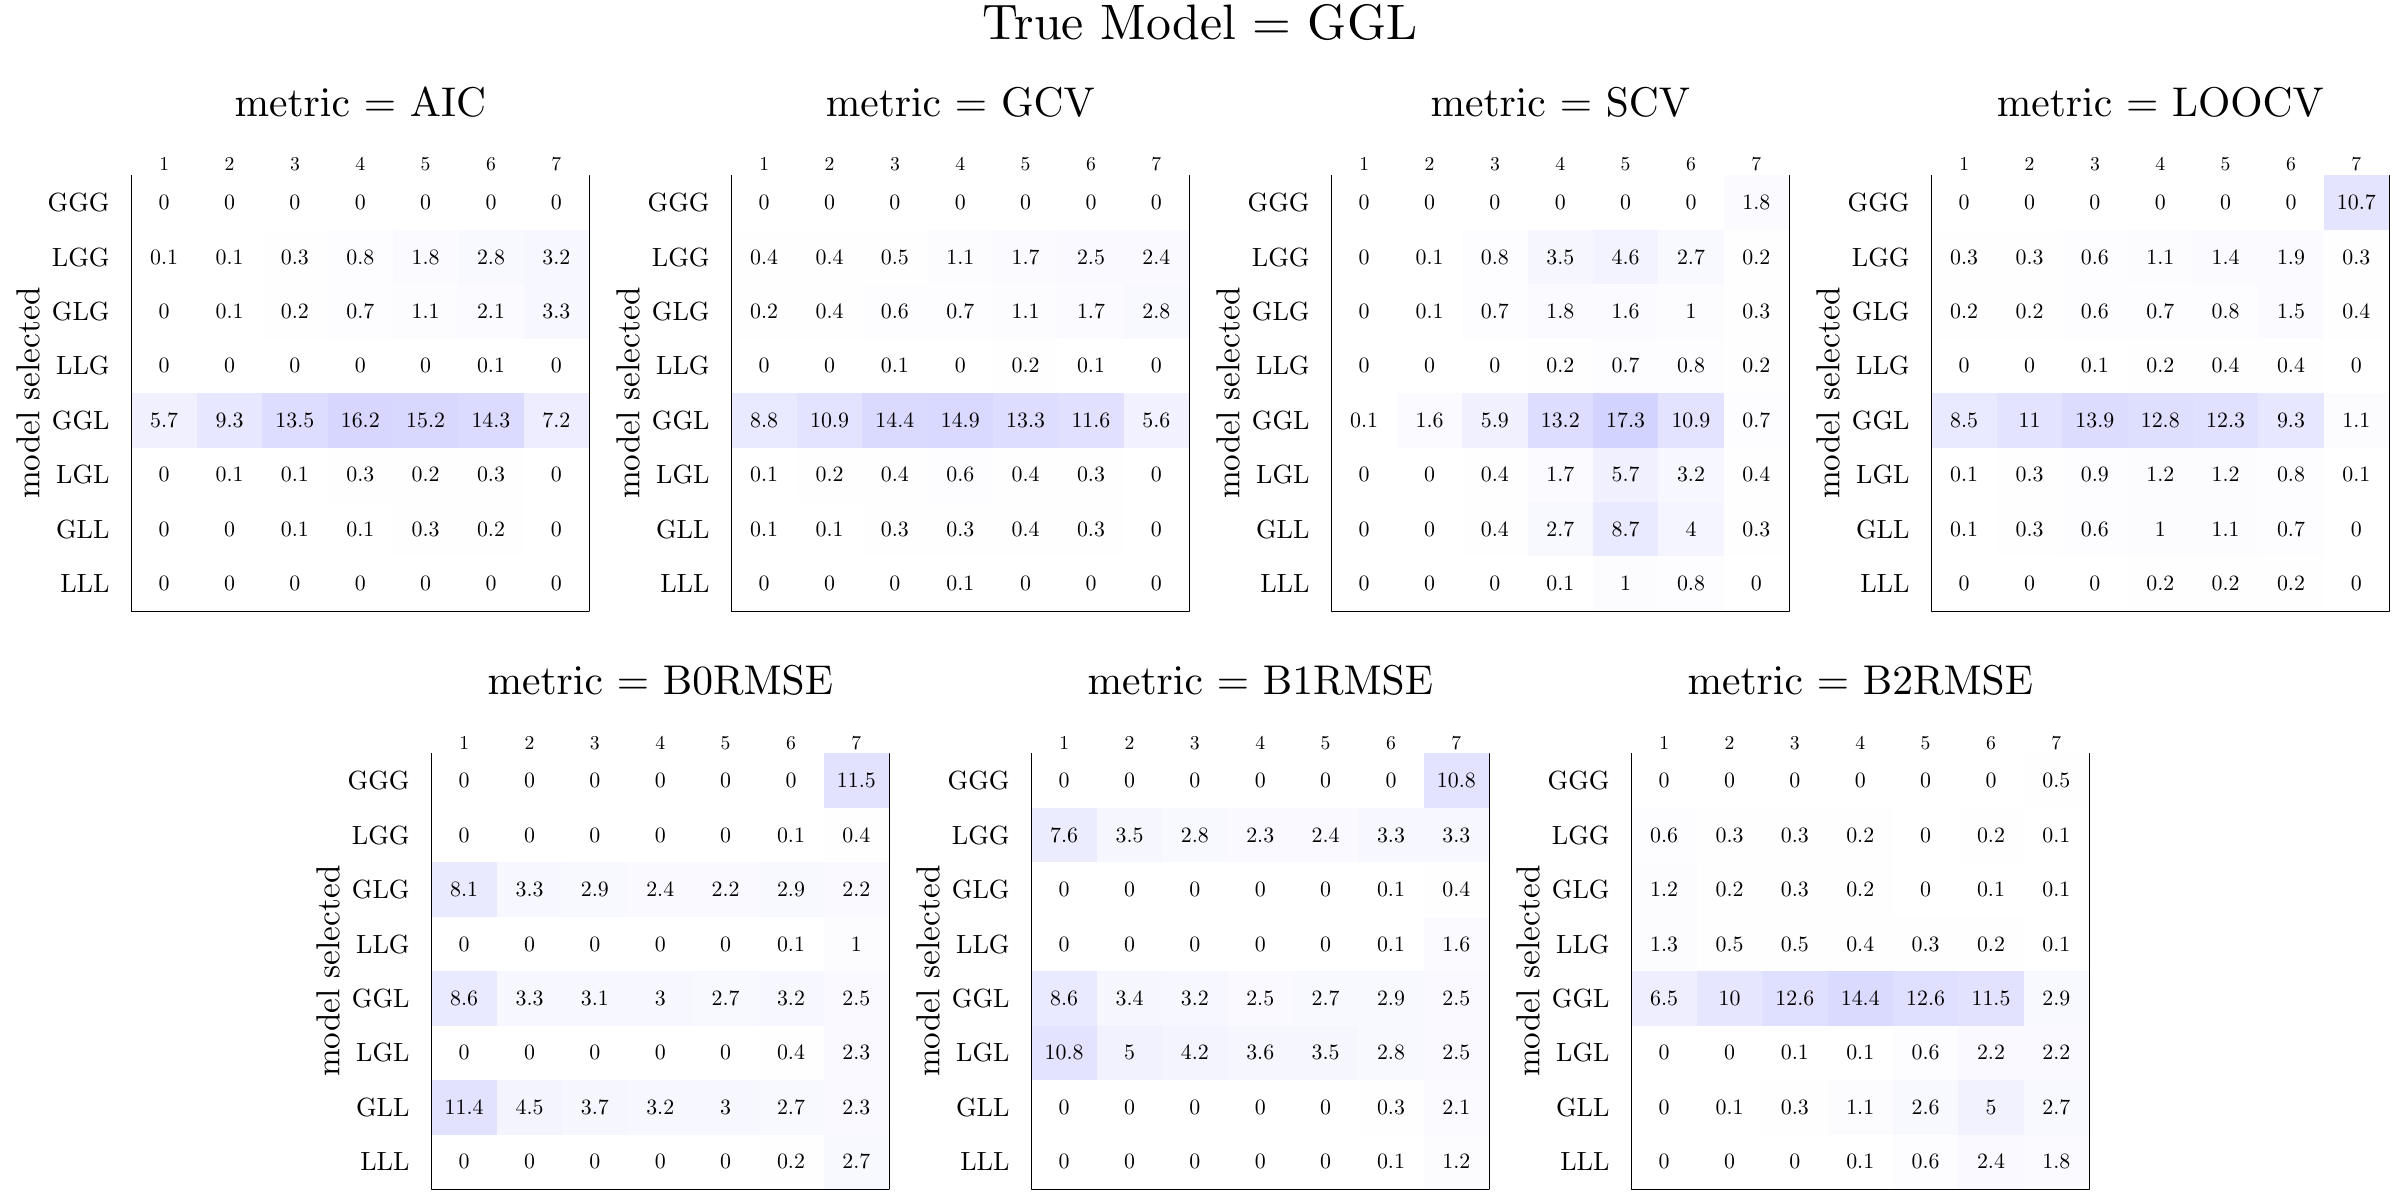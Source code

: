 % Created by tikzDevice version 0.8.1 on 2015-02-25 18:54:53
% !TEX encoding = UTF-8 Unicode
\documentclass{article}
\nonstopmode

\usepackage{tikz}

\usepackage[active,tightpage,psfixbb]{preview}

\PreviewEnvironment{pgfpicture}

\setlength\PreviewBorder{0pt}

\newcommand{\SweaveOpts}[1]{}  % do not interfere with LaTeX
\newcommand{\SweaveInput}[1]{} % because they are not real TeX commands
\newcommand{\Sexpr}[1]{}       % will only be parsed by R


%\usepackage{animate}
\usepackage[round]{natbib}
%\usepackage[nolists]{endfloat}
\usepackage[width = 5in]{geometry}
\usepackage{pdfpages, caption}
\usepackage{rotating}
\usepackage{caption, amsmath, graphicx, setspace, multirow, color, hyperref, array}
\usepackage{xcolor, colortbl}
\usepackage{arydshln}

\definecolor{Gray}{gray}{0.85}
\definecolor{Gray95}{gray}{0.95}
\definecolor{Gray75}{gray}{0.75}

\title{Can Conventional Measures Identify Geographically Varying Mixed Regression Relationships? A Simulation-based Analysis of Locally Weighted Regression}
\author{Aaron Swoboda}



\begin{document}

\begin{tikzpicture}[x=1pt,y=1pt]
\definecolor{fillColor}{RGB}{255,255,255}
\path[use as bounding box,fill=fillColor,fill opacity=0.00] (0,0) rectangle (867.24,433.62);
\begin{scope}
\path[clip] (  0.00,  0.00) rectangle (867.24,433.62);
\definecolor{drawColor}{RGB}{0,0,0}

\path[draw=drawColor,line width= 0.4pt,line join=round,line cap=round] ( 47.52,212.85) --
	(212.85,212.85) --
	(212.85,370.26) --
	( 47.52,370.26) --
	( 47.52,212.85);
\definecolor{fillColor}{RGB}{255,255,255}

\path[fill=fillColor] ( 47.52,350.58) rectangle ( 71.14,370.26);

\path[fill=fillColor] ( 47.52,330.91) rectangle ( 71.14,350.58);

\path[fill=fillColor] ( 47.52,311.23) rectangle ( 71.14,330.91);

\path[fill=fillColor] ( 47.52,291.56) rectangle ( 71.14,311.23);
\definecolor{fillColor}{RGB}{240,240,255}

\path[fill=fillColor] ( 47.52,271.88) rectangle ( 71.14,291.56);
\definecolor{fillColor}{RGB}{255,255,255}

\path[fill=fillColor] ( 47.52,252.20) rectangle ( 71.14,271.88);

\path[fill=fillColor] ( 47.52,232.53) rectangle ( 71.14,252.20);

\path[fill=fillColor] ( 47.52,212.85) rectangle ( 71.14,232.53);

\path[fill=fillColor] ( 71.14,350.58) rectangle ( 94.76,370.26);

\path[fill=fillColor] ( 71.14,330.91) rectangle ( 94.76,350.58);

\path[fill=fillColor] ( 71.14,311.23) rectangle ( 94.76,330.91);

\path[fill=fillColor] ( 71.14,291.56) rectangle ( 94.76,311.23);
\definecolor{fillColor}{RGB}{231,231,255}

\path[fill=fillColor] ( 71.14,271.88) rectangle ( 94.76,291.56);
\definecolor{fillColor}{RGB}{255,255,255}

\path[fill=fillColor] ( 71.14,252.20) rectangle ( 94.76,271.88);

\path[fill=fillColor] ( 71.14,232.53) rectangle ( 94.76,252.20);

\path[fill=fillColor] ( 71.14,212.85) rectangle ( 94.76,232.53);

\path[fill=fillColor] ( 94.76,350.58) rectangle (118.38,370.26);
\definecolor{fillColor}{RGB}{254,254,255}

\path[fill=fillColor] ( 94.76,330.91) rectangle (118.38,350.58);

\path[fill=fillColor] ( 94.76,311.23) rectangle (118.38,330.91);
\definecolor{fillColor}{RGB}{255,255,255}

\path[fill=fillColor] ( 94.76,291.56) rectangle (118.38,311.23);
\definecolor{fillColor}{RGB}{221,221,255}

\path[fill=fillColor] ( 94.76,271.88) rectangle (118.38,291.56);
\definecolor{fillColor}{RGB}{255,255,255}

\path[fill=fillColor] ( 94.76,252.20) rectangle (118.38,271.88);

\path[fill=fillColor] ( 94.76,232.53) rectangle (118.38,252.20);

\path[fill=fillColor] ( 94.76,212.85) rectangle (118.38,232.53);

\path[fill=fillColor] (118.38,350.58) rectangle (141.99,370.26);
\definecolor{fillColor}{RGB}{253,253,255}

\path[fill=fillColor] (118.38,330.91) rectangle (141.99,350.58);

\path[fill=fillColor] (118.38,311.23) rectangle (141.99,330.91);
\definecolor{fillColor}{RGB}{255,255,255}

\path[fill=fillColor] (118.38,291.56) rectangle (141.99,311.23);
\definecolor{fillColor}{RGB}{214,214,255}

\path[fill=fillColor] (118.38,271.88) rectangle (141.99,291.56);
\definecolor{fillColor}{RGB}{254,254,255}

\path[fill=fillColor] (118.38,252.20) rectangle (141.99,271.88);
\definecolor{fillColor}{RGB}{255,255,255}

\path[fill=fillColor] (118.38,232.53) rectangle (141.99,252.20);

\path[fill=fillColor] (118.38,212.85) rectangle (141.99,232.53);

\path[fill=fillColor] (141.99,350.58) rectangle (165.61,370.26);
\definecolor{fillColor}{RGB}{250,250,255}

\path[fill=fillColor] (141.99,330.91) rectangle (165.61,350.58);
\definecolor{fillColor}{RGB}{252,252,255}

\path[fill=fillColor] (141.99,311.23) rectangle (165.61,330.91);
\definecolor{fillColor}{RGB}{255,255,255}

\path[fill=fillColor] (141.99,291.56) rectangle (165.61,311.23);
\definecolor{fillColor}{RGB}{216,216,255}

\path[fill=fillColor] (141.99,271.88) rectangle (165.61,291.56);
\definecolor{fillColor}{RGB}{254,254,255}

\path[fill=fillColor] (141.99,252.20) rectangle (165.61,271.88);

\path[fill=fillColor] (141.99,232.53) rectangle (165.61,252.20);
\definecolor{fillColor}{RGB}{255,255,255}

\path[fill=fillColor] (141.99,212.85) rectangle (165.61,232.53);

\path[fill=fillColor] (165.61,350.58) rectangle (189.23,370.26);
\definecolor{fillColor}{RGB}{248,248,255}

\path[fill=fillColor] (165.61,330.91) rectangle (189.23,350.58);
\definecolor{fillColor}{RGB}{250,250,255}

\path[fill=fillColor] (165.61,311.23) rectangle (189.23,330.91);
\definecolor{fillColor}{RGB}{255,255,255}

\path[fill=fillColor] (165.61,291.56) rectangle (189.23,311.23);
\definecolor{fillColor}{RGB}{219,219,255}

\path[fill=fillColor] (165.61,271.88) rectangle (189.23,291.56);
\definecolor{fillColor}{RGB}{254,254,255}

\path[fill=fillColor] (165.61,252.20) rectangle (189.23,271.88);

\path[fill=fillColor] (165.61,232.53) rectangle (189.23,252.20);
\definecolor{fillColor}{RGB}{255,255,255}

\path[fill=fillColor] (165.61,212.85) rectangle (189.23,232.53);

\path[fill=fillColor] (189.23,350.58) rectangle (212.85,370.26);
\definecolor{fillColor}{RGB}{247,247,255}

\path[fill=fillColor] (189.23,330.91) rectangle (212.85,350.58);

\path[fill=fillColor] (189.23,311.23) rectangle (212.85,330.91);
\definecolor{fillColor}{RGB}{255,255,255}

\path[fill=fillColor] (189.23,291.56) rectangle (212.85,311.23);
\definecolor{fillColor}{RGB}{237,237,255}

\path[fill=fillColor] (189.23,271.88) rectangle (212.85,291.56);
\definecolor{fillColor}{RGB}{255,255,255}

\path[fill=fillColor] (189.23,252.20) rectangle (212.85,271.88);

\path[fill=fillColor] (189.23,232.53) rectangle (212.85,252.20);

\path[fill=fillColor] (189.23,212.85) rectangle (212.85,232.53);

\node[text=drawColor,anchor=base,inner sep=0pt, outer sep=0pt, scale=  0.79] at ( 59.33,357.88) {0};

\node[text=drawColor,anchor=base,inner sep=0pt, outer sep=0pt, scale=  0.79] at ( 59.33,338.21) {0.1};

\node[text=drawColor,anchor=base,inner sep=0pt, outer sep=0pt, scale=  0.79] at ( 59.33,318.53) {0};

\node[text=drawColor,anchor=base,inner sep=0pt, outer sep=0pt, scale=  0.79] at ( 59.33,298.85) {0};

\node[text=drawColor,anchor=base,inner sep=0pt, outer sep=0pt, scale=  0.79] at ( 59.33,279.18) {5.7};

\node[text=drawColor,anchor=base,inner sep=0pt, outer sep=0pt, scale=  0.79] at ( 59.33,259.50) {0};

\node[text=drawColor,anchor=base,inner sep=0pt, outer sep=0pt, scale=  0.79] at ( 59.33,239.82) {0};

\node[text=drawColor,anchor=base,inner sep=0pt, outer sep=0pt, scale=  0.79] at ( 59.33,220.15) {0};

\node[text=drawColor,anchor=base,inner sep=0pt, outer sep=0pt, scale=  0.79] at ( 82.95,357.88) {0};

\node[text=drawColor,anchor=base,inner sep=0pt, outer sep=0pt, scale=  0.79] at ( 82.95,338.21) {0.1};

\node[text=drawColor,anchor=base,inner sep=0pt, outer sep=0pt, scale=  0.79] at ( 82.95,318.53) {0.1};

\node[text=drawColor,anchor=base,inner sep=0pt, outer sep=0pt, scale=  0.79] at ( 82.95,298.85) {0};

\node[text=drawColor,anchor=base,inner sep=0pt, outer sep=0pt, scale=  0.79] at ( 82.95,279.18) {9.3};

\node[text=drawColor,anchor=base,inner sep=0pt, outer sep=0pt, scale=  0.79] at ( 82.95,259.50) {0.1};

\node[text=drawColor,anchor=base,inner sep=0pt, outer sep=0pt, scale=  0.79] at ( 82.95,239.82) {0};

\node[text=drawColor,anchor=base,inner sep=0pt, outer sep=0pt, scale=  0.79] at ( 82.95,220.15) {0};

\node[text=drawColor,anchor=base,inner sep=0pt, outer sep=0pt, scale=  0.79] at (106.57,357.88) {0};

\node[text=drawColor,anchor=base,inner sep=0pt, outer sep=0pt, scale=  0.79] at (106.57,338.21) {0.3};

\node[text=drawColor,anchor=base,inner sep=0pt, outer sep=0pt, scale=  0.79] at (106.57,318.53) {0.2};

\node[text=drawColor,anchor=base,inner sep=0pt, outer sep=0pt, scale=  0.79] at (106.57,298.85) {0};

\node[text=drawColor,anchor=base,inner sep=0pt, outer sep=0pt, scale=  0.79] at (106.57,279.18) {13.5};

\node[text=drawColor,anchor=base,inner sep=0pt, outer sep=0pt, scale=  0.79] at (106.57,259.50) {0.1};

\node[text=drawColor,anchor=base,inner sep=0pt, outer sep=0pt, scale=  0.79] at (106.57,239.82) {0.1};

\node[text=drawColor,anchor=base,inner sep=0pt, outer sep=0pt, scale=  0.79] at (106.57,220.15) {0};

\node[text=drawColor,anchor=base,inner sep=0pt, outer sep=0pt, scale=  0.79] at (130.19,357.88) {0};

\node[text=drawColor,anchor=base,inner sep=0pt, outer sep=0pt, scale=  0.79] at (130.19,338.21) {0.8};

\node[text=drawColor,anchor=base,inner sep=0pt, outer sep=0pt, scale=  0.79] at (130.19,318.53) {0.7};

\node[text=drawColor,anchor=base,inner sep=0pt, outer sep=0pt, scale=  0.79] at (130.19,298.85) {0};

\node[text=drawColor,anchor=base,inner sep=0pt, outer sep=0pt, scale=  0.79] at (130.19,279.18) {16.2};

\node[text=drawColor,anchor=base,inner sep=0pt, outer sep=0pt, scale=  0.79] at (130.19,259.50) {0.3};

\node[text=drawColor,anchor=base,inner sep=0pt, outer sep=0pt, scale=  0.79] at (130.19,239.82) {0.1};

\node[text=drawColor,anchor=base,inner sep=0pt, outer sep=0pt, scale=  0.79] at (130.19,220.15) {0};

\node[text=drawColor,anchor=base,inner sep=0pt, outer sep=0pt, scale=  0.79] at (153.80,357.88) {0};

\node[text=drawColor,anchor=base,inner sep=0pt, outer sep=0pt, scale=  0.79] at (153.80,338.21) {1.8};

\node[text=drawColor,anchor=base,inner sep=0pt, outer sep=0pt, scale=  0.79] at (153.80,318.53) {1.1};

\node[text=drawColor,anchor=base,inner sep=0pt, outer sep=0pt, scale=  0.79] at (153.80,298.85) {0};

\node[text=drawColor,anchor=base,inner sep=0pt, outer sep=0pt, scale=  0.79] at (153.80,279.18) {15.2};

\node[text=drawColor,anchor=base,inner sep=0pt, outer sep=0pt, scale=  0.79] at (153.80,259.50) {0.2};

\node[text=drawColor,anchor=base,inner sep=0pt, outer sep=0pt, scale=  0.79] at (153.80,239.82) {0.3};

\node[text=drawColor,anchor=base,inner sep=0pt, outer sep=0pt, scale=  0.79] at (153.80,220.15) {0};

\node[text=drawColor,anchor=base,inner sep=0pt, outer sep=0pt, scale=  0.79] at (177.42,357.88) {0};

\node[text=drawColor,anchor=base,inner sep=0pt, outer sep=0pt, scale=  0.79] at (177.42,338.21) {2.8};

\node[text=drawColor,anchor=base,inner sep=0pt, outer sep=0pt, scale=  0.79] at (177.42,318.53) {2.1};

\node[text=drawColor,anchor=base,inner sep=0pt, outer sep=0pt, scale=  0.79] at (177.42,298.85) {0.1};

\node[text=drawColor,anchor=base,inner sep=0pt, outer sep=0pt, scale=  0.79] at (177.42,279.18) {14.3};

\node[text=drawColor,anchor=base,inner sep=0pt, outer sep=0pt, scale=  0.79] at (177.42,259.50) {0.3};

\node[text=drawColor,anchor=base,inner sep=0pt, outer sep=0pt, scale=  0.79] at (177.42,239.82) {0.2};

\node[text=drawColor,anchor=base,inner sep=0pt, outer sep=0pt, scale=  0.79] at (177.42,220.15) {0};

\node[text=drawColor,anchor=base,inner sep=0pt, outer sep=0pt, scale=  0.79] at (201.04,357.88) {0};

\node[text=drawColor,anchor=base,inner sep=0pt, outer sep=0pt, scale=  0.79] at (201.04,338.21) {3.2};

\node[text=drawColor,anchor=base,inner sep=0pt, outer sep=0pt, scale=  0.79] at (201.04,318.53) {3.3};

\node[text=drawColor,anchor=base,inner sep=0pt, outer sep=0pt, scale=  0.79] at (201.04,298.85) {0};

\node[text=drawColor,anchor=base,inner sep=0pt, outer sep=0pt, scale=  0.79] at (201.04,279.18) {7.2};

\node[text=drawColor,anchor=base,inner sep=0pt, outer sep=0pt, scale=  0.79] at (201.04,259.50) {0};

\node[text=drawColor,anchor=base,inner sep=0pt, outer sep=0pt, scale=  0.79] at (201.04,239.82) {0};

\node[text=drawColor,anchor=base,inner sep=0pt, outer sep=0pt, scale=  0.79] at (201.04,220.15) {0};

\node[text=drawColor,anchor=base,inner sep=0pt, outer sep=0pt, scale=  0.71] at ( 59.33,371.84) {1};

\node[text=drawColor,anchor=base,inner sep=0pt, outer sep=0pt, scale=  0.71] at ( 82.95,371.84) {2};

\node[text=drawColor,anchor=base,inner sep=0pt, outer sep=0pt, scale=  0.71] at (106.57,371.84) {3};

\node[text=drawColor,anchor=base,inner sep=0pt, outer sep=0pt, scale=  0.71] at (130.19,371.84) {4};

\node[text=drawColor,anchor=base,inner sep=0pt, outer sep=0pt, scale=  0.71] at (153.80,371.84) {5};

\node[text=drawColor,anchor=base,inner sep=0pt, outer sep=0pt, scale=  0.71] at (177.42,371.84) {6};

\node[text=drawColor,anchor=base,inner sep=0pt, outer sep=0pt, scale=  0.71] at (201.04,371.84) {7};

\node[text=drawColor,anchor=base east,inner sep=0pt, outer sep=0pt, scale=  0.95] at ( 39.60,219.42) {LLL};

\node[text=drawColor,anchor=base east,inner sep=0pt, outer sep=0pt, scale=  0.95] at ( 39.60,239.09) {GLL};

\node[text=drawColor,anchor=base east,inner sep=0pt, outer sep=0pt, scale=  0.95] at ( 39.60,258.77) {LGL};

\node[text=drawColor,anchor=base east,inner sep=0pt, outer sep=0pt, scale=  0.95] at ( 39.60,278.44) {GGL};

\node[text=drawColor,anchor=base east,inner sep=0pt, outer sep=0pt, scale=  0.95] at ( 39.60,298.12) {LLG};

\node[text=drawColor,anchor=base east,inner sep=0pt, outer sep=0pt, scale=  0.95] at ( 39.60,317.80) {GLG};

\node[text=drawColor,anchor=base east,inner sep=0pt, outer sep=0pt, scale=  0.95] at ( 39.60,337.47) {LGG};

\node[text=drawColor,anchor=base east,inner sep=0pt, outer sep=0pt, scale=  0.95] at ( 39.60,357.15) {GGG};

\node[text=drawColor,rotate= 90.00,anchor=base,inner sep=0pt, outer sep=0pt, scale=  1.20] at ( 14.26,291.56) {model selected};

\node[text=drawColor,anchor=base,inner sep=0pt, outer sep=0pt, scale=  1.50] at (130.19,391.64) {metric = AIC};
\end{scope}
\begin{scope}
\path[clip] (  0.00,  0.00) rectangle (867.24,433.62);
\definecolor{drawColor}{RGB}{0,0,0}

\path[draw=drawColor,line width= 0.4pt,line join=round,line cap=round] (264.33,212.85) --
	(429.66,212.85) --
	(429.66,370.26) --
	(264.33,370.26) --
	(264.33,212.85);
\definecolor{fillColor}{RGB}{255,255,255}

\path[fill=fillColor] (264.33,350.58) rectangle (287.95,370.26);
\definecolor{fillColor}{RGB}{254,254,255}

\path[fill=fillColor] (264.33,330.91) rectangle (287.95,350.58);

\path[fill=fillColor] (264.33,311.23) rectangle (287.95,330.91);
\definecolor{fillColor}{RGB}{255,255,255}

\path[fill=fillColor] (264.33,291.56) rectangle (287.95,311.23);
\definecolor{fillColor}{RGB}{233,233,255}

\path[fill=fillColor] (264.33,271.88) rectangle (287.95,291.56);
\definecolor{fillColor}{RGB}{255,255,255}

\path[fill=fillColor] (264.33,252.20) rectangle (287.95,271.88);

\path[fill=fillColor] (264.33,232.53) rectangle (287.95,252.20);

\path[fill=fillColor] (264.33,212.85) rectangle (287.95,232.53);

\path[fill=fillColor] (287.95,350.58) rectangle (311.57,370.26);
\definecolor{fillColor}{RGB}{254,254,255}

\path[fill=fillColor] (287.95,330.91) rectangle (311.57,350.58);

\path[fill=fillColor] (287.95,311.23) rectangle (311.57,330.91);
\definecolor{fillColor}{RGB}{255,255,255}

\path[fill=fillColor] (287.95,291.56) rectangle (311.57,311.23);
\definecolor{fillColor}{RGB}{227,227,255}

\path[fill=fillColor] (287.95,271.88) rectangle (311.57,291.56);
\definecolor{fillColor}{RGB}{254,254,255}

\path[fill=fillColor] (287.95,252.20) rectangle (311.57,271.88);
\definecolor{fillColor}{RGB}{255,255,255}

\path[fill=fillColor] (287.95,232.53) rectangle (311.57,252.20);

\path[fill=fillColor] (287.95,212.85) rectangle (311.57,232.53);

\path[fill=fillColor] (311.57,350.58) rectangle (335.19,370.26);
\definecolor{fillColor}{RGB}{254,254,255}

\path[fill=fillColor] (311.57,330.91) rectangle (335.19,350.58);
\definecolor{fillColor}{RGB}{253,253,255}

\path[fill=fillColor] (311.57,311.23) rectangle (335.19,330.91);
\definecolor{fillColor}{RGB}{255,255,255}

\path[fill=fillColor] (311.57,291.56) rectangle (335.19,311.23);
\definecolor{fillColor}{RGB}{218,218,255}

\path[fill=fillColor] (311.57,271.88) rectangle (335.19,291.56);
\definecolor{fillColor}{RGB}{254,254,255}

\path[fill=fillColor] (311.57,252.20) rectangle (335.19,271.88);

\path[fill=fillColor] (311.57,232.53) rectangle (335.19,252.20);
\definecolor{fillColor}{RGB}{255,255,255}

\path[fill=fillColor] (311.57,212.85) rectangle (335.19,232.53);

\path[fill=fillColor] (335.19,350.58) rectangle (358.80,370.26);
\definecolor{fillColor}{RGB}{252,252,255}

\path[fill=fillColor] (335.19,330.91) rectangle (358.80,350.58);
\definecolor{fillColor}{RGB}{253,253,255}

\path[fill=fillColor] (335.19,311.23) rectangle (358.80,330.91);
\definecolor{fillColor}{RGB}{255,255,255}

\path[fill=fillColor] (335.19,291.56) rectangle (358.80,311.23);
\definecolor{fillColor}{RGB}{217,217,255}

\path[fill=fillColor] (335.19,271.88) rectangle (358.80,291.56);
\definecolor{fillColor}{RGB}{253,253,255}

\path[fill=fillColor] (335.19,252.20) rectangle (358.80,271.88);
\definecolor{fillColor}{RGB}{254,254,255}

\path[fill=fillColor] (335.19,232.53) rectangle (358.80,252.20);
\definecolor{fillColor}{RGB}{255,255,255}

\path[fill=fillColor] (335.19,212.85) rectangle (358.80,232.53);

\path[fill=fillColor] (358.80,350.58) rectangle (382.42,370.26);
\definecolor{fillColor}{RGB}{251,251,255}

\path[fill=fillColor] (358.80,330.91) rectangle (382.42,350.58);
\definecolor{fillColor}{RGB}{252,252,255}

\path[fill=fillColor] (358.80,311.23) rectangle (382.42,330.91);
\definecolor{fillColor}{RGB}{254,254,255}

\path[fill=fillColor] (358.80,291.56) rectangle (382.42,311.23);
\definecolor{fillColor}{RGB}{221,221,255}

\path[fill=fillColor] (358.80,271.88) rectangle (382.42,291.56);
\definecolor{fillColor}{RGB}{254,254,255}

\path[fill=fillColor] (358.80,252.20) rectangle (382.42,271.88);

\path[fill=fillColor] (358.80,232.53) rectangle (382.42,252.20);
\definecolor{fillColor}{RGB}{255,255,255}

\path[fill=fillColor] (358.80,212.85) rectangle (382.42,232.53);

\path[fill=fillColor] (382.42,350.58) rectangle (406.04,370.26);
\definecolor{fillColor}{RGB}{249,249,255}

\path[fill=fillColor] (382.42,330.91) rectangle (406.04,350.58);
\definecolor{fillColor}{RGB}{251,251,255}

\path[fill=fillColor] (382.42,311.23) rectangle (406.04,330.91);
\definecolor{fillColor}{RGB}{255,255,255}

\path[fill=fillColor] (382.42,291.56) rectangle (406.04,311.23);
\definecolor{fillColor}{RGB}{225,225,255}

\path[fill=fillColor] (382.42,271.88) rectangle (406.04,291.56);
\definecolor{fillColor}{RGB}{254,254,255}

\path[fill=fillColor] (382.42,252.20) rectangle (406.04,271.88);

\path[fill=fillColor] (382.42,232.53) rectangle (406.04,252.20);
\definecolor{fillColor}{RGB}{255,255,255}

\path[fill=fillColor] (382.42,212.85) rectangle (406.04,232.53);

\path[fill=fillColor] (406.04,350.58) rectangle (429.66,370.26);
\definecolor{fillColor}{RGB}{249,249,255}

\path[fill=fillColor] (406.04,330.91) rectangle (429.66,350.58);
\definecolor{fillColor}{RGB}{248,248,255}

\path[fill=fillColor] (406.04,311.23) rectangle (429.66,330.91);
\definecolor{fillColor}{RGB}{255,255,255}

\path[fill=fillColor] (406.04,291.56) rectangle (429.66,311.23);
\definecolor{fillColor}{RGB}{241,241,255}

\path[fill=fillColor] (406.04,271.88) rectangle (429.66,291.56);
\definecolor{fillColor}{RGB}{255,255,255}

\path[fill=fillColor] (406.04,252.20) rectangle (429.66,271.88);

\path[fill=fillColor] (406.04,232.53) rectangle (429.66,252.20);

\path[fill=fillColor] (406.04,212.85) rectangle (429.66,232.53);

\node[text=drawColor,anchor=base,inner sep=0pt, outer sep=0pt, scale=  0.79] at (276.14,357.88) {0};

\node[text=drawColor,anchor=base,inner sep=0pt, outer sep=0pt, scale=  0.79] at (276.14,338.21) {0.4};

\node[text=drawColor,anchor=base,inner sep=0pt, outer sep=0pt, scale=  0.79] at (276.14,318.53) {0.2};

\node[text=drawColor,anchor=base,inner sep=0pt, outer sep=0pt, scale=  0.79] at (276.14,298.85) {0};

\node[text=drawColor,anchor=base,inner sep=0pt, outer sep=0pt, scale=  0.79] at (276.14,279.18) {8.8};

\node[text=drawColor,anchor=base,inner sep=0pt, outer sep=0pt, scale=  0.79] at (276.14,259.50) {0.1};

\node[text=drawColor,anchor=base,inner sep=0pt, outer sep=0pt, scale=  0.79] at (276.14,239.82) {0.1};

\node[text=drawColor,anchor=base,inner sep=0pt, outer sep=0pt, scale=  0.79] at (276.14,220.15) {0};

\node[text=drawColor,anchor=base,inner sep=0pt, outer sep=0pt, scale=  0.79] at (299.76,357.88) {0};

\node[text=drawColor,anchor=base,inner sep=0pt, outer sep=0pt, scale=  0.79] at (299.76,338.21) {0.4};

\node[text=drawColor,anchor=base,inner sep=0pt, outer sep=0pt, scale=  0.79] at (299.76,318.53) {0.4};

\node[text=drawColor,anchor=base,inner sep=0pt, outer sep=0pt, scale=  0.79] at (299.76,298.85) {0};

\node[text=drawColor,anchor=base,inner sep=0pt, outer sep=0pt, scale=  0.79] at (299.76,279.18) {10.9};

\node[text=drawColor,anchor=base,inner sep=0pt, outer sep=0pt, scale=  0.79] at (299.76,259.50) {0.2};

\node[text=drawColor,anchor=base,inner sep=0pt, outer sep=0pt, scale=  0.79] at (299.76,239.82) {0.1};

\node[text=drawColor,anchor=base,inner sep=0pt, outer sep=0pt, scale=  0.79] at (299.76,220.15) {0};

\node[text=drawColor,anchor=base,inner sep=0pt, outer sep=0pt, scale=  0.79] at (323.38,357.88) {0};

\node[text=drawColor,anchor=base,inner sep=0pt, outer sep=0pt, scale=  0.79] at (323.38,338.21) {0.5};

\node[text=drawColor,anchor=base,inner sep=0pt, outer sep=0pt, scale=  0.79] at (323.38,318.53) {0.6};

\node[text=drawColor,anchor=base,inner sep=0pt, outer sep=0pt, scale=  0.79] at (323.38,298.85) {0.1};

\node[text=drawColor,anchor=base,inner sep=0pt, outer sep=0pt, scale=  0.79] at (323.38,279.18) {14.4};

\node[text=drawColor,anchor=base,inner sep=0pt, outer sep=0pt, scale=  0.79] at (323.38,259.50) {0.4};

\node[text=drawColor,anchor=base,inner sep=0pt, outer sep=0pt, scale=  0.79] at (323.38,239.82) {0.3};

\node[text=drawColor,anchor=base,inner sep=0pt, outer sep=0pt, scale=  0.79] at (323.38,220.15) {0};

\node[text=drawColor,anchor=base,inner sep=0pt, outer sep=0pt, scale=  0.79] at (347.00,357.88) {0};

\node[text=drawColor,anchor=base,inner sep=0pt, outer sep=0pt, scale=  0.79] at (347.00,338.21) {1.1};

\node[text=drawColor,anchor=base,inner sep=0pt, outer sep=0pt, scale=  0.79] at (347.00,318.53) {0.7};

\node[text=drawColor,anchor=base,inner sep=0pt, outer sep=0pt, scale=  0.79] at (347.00,298.85) {0};

\node[text=drawColor,anchor=base,inner sep=0pt, outer sep=0pt, scale=  0.79] at (347.00,279.18) {14.9};

\node[text=drawColor,anchor=base,inner sep=0pt, outer sep=0pt, scale=  0.79] at (347.00,259.50) {0.6};

\node[text=drawColor,anchor=base,inner sep=0pt, outer sep=0pt, scale=  0.79] at (347.00,239.82) {0.3};

\node[text=drawColor,anchor=base,inner sep=0pt, outer sep=0pt, scale=  0.79] at (347.00,220.15) {0.1};

\node[text=drawColor,anchor=base,inner sep=0pt, outer sep=0pt, scale=  0.79] at (370.61,357.88) {0};

\node[text=drawColor,anchor=base,inner sep=0pt, outer sep=0pt, scale=  0.79] at (370.61,338.21) {1.7};

\node[text=drawColor,anchor=base,inner sep=0pt, outer sep=0pt, scale=  0.79] at (370.61,318.53) {1.1};

\node[text=drawColor,anchor=base,inner sep=0pt, outer sep=0pt, scale=  0.79] at (370.61,298.85) {0.2};

\node[text=drawColor,anchor=base,inner sep=0pt, outer sep=0pt, scale=  0.79] at (370.61,279.18) {13.3};

\node[text=drawColor,anchor=base,inner sep=0pt, outer sep=0pt, scale=  0.79] at (370.61,259.50) {0.4};

\node[text=drawColor,anchor=base,inner sep=0pt, outer sep=0pt, scale=  0.79] at (370.61,239.82) {0.4};

\node[text=drawColor,anchor=base,inner sep=0pt, outer sep=0pt, scale=  0.79] at (370.61,220.15) {0};

\node[text=drawColor,anchor=base,inner sep=0pt, outer sep=0pt, scale=  0.79] at (394.23,357.88) {0};

\node[text=drawColor,anchor=base,inner sep=0pt, outer sep=0pt, scale=  0.79] at (394.23,338.21) {2.5};

\node[text=drawColor,anchor=base,inner sep=0pt, outer sep=0pt, scale=  0.79] at (394.23,318.53) {1.7};

\node[text=drawColor,anchor=base,inner sep=0pt, outer sep=0pt, scale=  0.79] at (394.23,298.85) {0.1};

\node[text=drawColor,anchor=base,inner sep=0pt, outer sep=0pt, scale=  0.79] at (394.23,279.18) {11.6};

\node[text=drawColor,anchor=base,inner sep=0pt, outer sep=0pt, scale=  0.79] at (394.23,259.50) {0.3};

\node[text=drawColor,anchor=base,inner sep=0pt, outer sep=0pt, scale=  0.79] at (394.23,239.82) {0.3};

\node[text=drawColor,anchor=base,inner sep=0pt, outer sep=0pt, scale=  0.79] at (394.23,220.15) {0};

\node[text=drawColor,anchor=base,inner sep=0pt, outer sep=0pt, scale=  0.79] at (417.85,357.88) {0};

\node[text=drawColor,anchor=base,inner sep=0pt, outer sep=0pt, scale=  0.79] at (417.85,338.21) {2.4};

\node[text=drawColor,anchor=base,inner sep=0pt, outer sep=0pt, scale=  0.79] at (417.85,318.53) {2.8};

\node[text=drawColor,anchor=base,inner sep=0pt, outer sep=0pt, scale=  0.79] at (417.85,298.85) {0};

\node[text=drawColor,anchor=base,inner sep=0pt, outer sep=0pt, scale=  0.79] at (417.85,279.18) {5.6};

\node[text=drawColor,anchor=base,inner sep=0pt, outer sep=0pt, scale=  0.79] at (417.85,259.50) {0};

\node[text=drawColor,anchor=base,inner sep=0pt, outer sep=0pt, scale=  0.79] at (417.85,239.82) {0};

\node[text=drawColor,anchor=base,inner sep=0pt, outer sep=0pt, scale=  0.79] at (417.85,220.15) {0};

\node[text=drawColor,anchor=base,inner sep=0pt, outer sep=0pt, scale=  0.71] at (276.14,371.84) {1};

\node[text=drawColor,anchor=base,inner sep=0pt, outer sep=0pt, scale=  0.71] at (299.76,371.84) {2};

\node[text=drawColor,anchor=base,inner sep=0pt, outer sep=0pt, scale=  0.71] at (323.38,371.84) {3};

\node[text=drawColor,anchor=base,inner sep=0pt, outer sep=0pt, scale=  0.71] at (347.00,371.84) {4};

\node[text=drawColor,anchor=base,inner sep=0pt, outer sep=0pt, scale=  0.71] at (370.61,371.84) {5};

\node[text=drawColor,anchor=base,inner sep=0pt, outer sep=0pt, scale=  0.71] at (394.23,371.84) {6};

\node[text=drawColor,anchor=base,inner sep=0pt, outer sep=0pt, scale=  0.71] at (417.85,371.84) {7};

\node[text=drawColor,anchor=base east,inner sep=0pt, outer sep=0pt, scale=  0.95] at (256.41,219.42) {LLL};

\node[text=drawColor,anchor=base east,inner sep=0pt, outer sep=0pt, scale=  0.95] at (256.41,239.09) {GLL};

\node[text=drawColor,anchor=base east,inner sep=0pt, outer sep=0pt, scale=  0.95] at (256.41,258.77) {LGL};

\node[text=drawColor,anchor=base east,inner sep=0pt, outer sep=0pt, scale=  0.95] at (256.41,278.44) {GGL};

\node[text=drawColor,anchor=base east,inner sep=0pt, outer sep=0pt, scale=  0.95] at (256.41,298.12) {LLG};

\node[text=drawColor,anchor=base east,inner sep=0pt, outer sep=0pt, scale=  0.95] at (256.41,317.80) {GLG};

\node[text=drawColor,anchor=base east,inner sep=0pt, outer sep=0pt, scale=  0.95] at (256.41,337.47) {LGG};

\node[text=drawColor,anchor=base east,inner sep=0pt, outer sep=0pt, scale=  0.95] at (256.41,357.15) {GGG};

\node[text=drawColor,rotate= 90.00,anchor=base,inner sep=0pt, outer sep=0pt, scale=  1.20] at (231.07,291.56) {model selected};

\node[text=drawColor,anchor=base,inner sep=0pt, outer sep=0pt, scale=  1.50] at (347.00,391.64) {metric = GCV};
\end{scope}
\begin{scope}
\path[clip] (  0.00,  0.00) rectangle (867.24,433.62);
\definecolor{drawColor}{RGB}{0,0,0}

\path[draw=drawColor,line width= 0.4pt,line join=round,line cap=round] (481.14,212.85) --
	(646.47,212.85) --
	(646.47,370.26) --
	(481.14,370.26) --
	(481.14,212.85);
\definecolor{fillColor}{RGB}{255,255,255}

\path[fill=fillColor] (481.14,350.58) rectangle (504.76,370.26);

\path[fill=fillColor] (481.14,330.91) rectangle (504.76,350.58);

\path[fill=fillColor] (481.14,311.23) rectangle (504.76,330.91);

\path[fill=fillColor] (481.14,291.56) rectangle (504.76,311.23);

\path[fill=fillColor] (481.14,271.88) rectangle (504.76,291.56);

\path[fill=fillColor] (481.14,252.20) rectangle (504.76,271.88);

\path[fill=fillColor] (481.14,232.53) rectangle (504.76,252.20);

\path[fill=fillColor] (481.14,212.85) rectangle (504.76,232.53);

\path[fill=fillColor] (504.76,350.58) rectangle (528.38,370.26);

\path[fill=fillColor] (504.76,330.91) rectangle (528.38,350.58);

\path[fill=fillColor] (504.76,311.23) rectangle (528.38,330.91);

\path[fill=fillColor] (504.76,291.56) rectangle (528.38,311.23);
\definecolor{fillColor}{RGB}{251,251,255}

\path[fill=fillColor] (504.76,271.88) rectangle (528.38,291.56);
\definecolor{fillColor}{RGB}{255,255,255}

\path[fill=fillColor] (504.76,252.20) rectangle (528.38,271.88);

\path[fill=fillColor] (504.76,232.53) rectangle (528.38,252.20);

\path[fill=fillColor] (504.76,212.85) rectangle (528.38,232.53);

\path[fill=fillColor] (528.38,350.58) rectangle (552.00,370.26);
\definecolor{fillColor}{RGB}{253,253,255}

\path[fill=fillColor] (528.38,330.91) rectangle (552.00,350.58);

\path[fill=fillColor] (528.38,311.23) rectangle (552.00,330.91);
\definecolor{fillColor}{RGB}{255,255,255}

\path[fill=fillColor] (528.38,291.56) rectangle (552.00,311.23);
\definecolor{fillColor}{RGB}{240,240,255}

\path[fill=fillColor] (528.38,271.88) rectangle (552.00,291.56);
\definecolor{fillColor}{RGB}{254,254,255}

\path[fill=fillColor] (528.38,252.20) rectangle (552.00,271.88);

\path[fill=fillColor] (528.38,232.53) rectangle (552.00,252.20);
\definecolor{fillColor}{RGB}{255,255,255}

\path[fill=fillColor] (528.38,212.85) rectangle (552.00,232.53);

\path[fill=fillColor] (552.00,350.58) rectangle (575.61,370.26);
\definecolor{fillColor}{RGB}{246,246,255}

\path[fill=fillColor] (552.00,330.91) rectangle (575.61,350.58);
\definecolor{fillColor}{RGB}{250,250,255}

\path[fill=fillColor] (552.00,311.23) rectangle (575.61,330.91);
\definecolor{fillColor}{RGB}{254,254,255}

\path[fill=fillColor] (552.00,291.56) rectangle (575.61,311.23);
\definecolor{fillColor}{RGB}{221,221,255}

\path[fill=fillColor] (552.00,271.88) rectangle (575.61,291.56);
\definecolor{fillColor}{RGB}{251,251,255}

\path[fill=fillColor] (552.00,252.20) rectangle (575.61,271.88);
\definecolor{fillColor}{RGB}{248,248,255}

\path[fill=fillColor] (552.00,232.53) rectangle (575.61,252.20);
\definecolor{fillColor}{RGB}{255,255,255}

\path[fill=fillColor] (552.00,212.85) rectangle (575.61,232.53);

\path[fill=fillColor] (575.61,350.58) rectangle (599.23,370.26);
\definecolor{fillColor}{RGB}{243,243,255}

\path[fill=fillColor] (575.61,330.91) rectangle (599.23,350.58);
\definecolor{fillColor}{RGB}{251,251,255}

\path[fill=fillColor] (575.61,311.23) rectangle (599.23,330.91);
\definecolor{fillColor}{RGB}{253,253,255}

\path[fill=fillColor] (575.61,291.56) rectangle (599.23,311.23);
\definecolor{fillColor}{RGB}{211,211,255}

\path[fill=fillColor] (575.61,271.88) rectangle (599.23,291.56);
\definecolor{fillColor}{RGB}{240,240,255}

\path[fill=fillColor] (575.61,252.20) rectangle (599.23,271.88);
\definecolor{fillColor}{RGB}{233,233,255}

\path[fill=fillColor] (575.61,232.53) rectangle (599.23,252.20);
\definecolor{fillColor}{RGB}{252,252,255}

\path[fill=fillColor] (575.61,212.85) rectangle (599.23,232.53);
\definecolor{fillColor}{RGB}{255,255,255}

\path[fill=fillColor] (599.23,350.58) rectangle (622.85,370.26);
\definecolor{fillColor}{RGB}{248,248,255}

\path[fill=fillColor] (599.23,330.91) rectangle (622.85,350.58);
\definecolor{fillColor}{RGB}{252,252,255}

\path[fill=fillColor] (599.23,311.23) rectangle (622.85,330.91);
\definecolor{fillColor}{RGB}{253,253,255}

\path[fill=fillColor] (599.23,291.56) rectangle (622.85,311.23);
\definecolor{fillColor}{RGB}{227,227,255}

\path[fill=fillColor] (599.23,271.88) rectangle (622.85,291.56);
\definecolor{fillColor}{RGB}{247,247,255}

\path[fill=fillColor] (599.23,252.20) rectangle (622.85,271.88);
\definecolor{fillColor}{RGB}{245,245,255}

\path[fill=fillColor] (599.23,232.53) rectangle (622.85,252.20);
\definecolor{fillColor}{RGB}{253,253,255}

\path[fill=fillColor] (599.23,212.85) rectangle (622.85,232.53);
\definecolor{fillColor}{RGB}{250,250,255}

\path[fill=fillColor] (622.85,350.58) rectangle (646.47,370.26);
\definecolor{fillColor}{RGB}{254,254,255}

\path[fill=fillColor] (622.85,330.91) rectangle (646.47,350.58);

\path[fill=fillColor] (622.85,311.23) rectangle (646.47,330.91);

\path[fill=fillColor] (622.85,291.56) rectangle (646.47,311.23);
\definecolor{fillColor}{RGB}{253,253,255}

\path[fill=fillColor] (622.85,271.88) rectangle (646.47,291.56);
\definecolor{fillColor}{RGB}{254,254,255}

\path[fill=fillColor] (622.85,252.20) rectangle (646.47,271.88);

\path[fill=fillColor] (622.85,232.53) rectangle (646.47,252.20);
\definecolor{fillColor}{RGB}{255,255,255}

\path[fill=fillColor] (622.85,212.85) rectangle (646.47,232.53);

\node[text=drawColor,anchor=base,inner sep=0pt, outer sep=0pt, scale=  0.79] at (492.95,357.88) {0};

\node[text=drawColor,anchor=base,inner sep=0pt, outer sep=0pt, scale=  0.79] at (492.95,338.21) {0};

\node[text=drawColor,anchor=base,inner sep=0pt, outer sep=0pt, scale=  0.79] at (492.95,318.53) {0};

\node[text=drawColor,anchor=base,inner sep=0pt, outer sep=0pt, scale=  0.79] at (492.95,298.85) {0};

\node[text=drawColor,anchor=base,inner sep=0pt, outer sep=0pt, scale=  0.79] at (492.95,279.18) {0.1};

\node[text=drawColor,anchor=base,inner sep=0pt, outer sep=0pt, scale=  0.79] at (492.95,259.50) {0};

\node[text=drawColor,anchor=base,inner sep=0pt, outer sep=0pt, scale=  0.79] at (492.95,239.82) {0};

\node[text=drawColor,anchor=base,inner sep=0pt, outer sep=0pt, scale=  0.79] at (492.95,220.15) {0};

\node[text=drawColor,anchor=base,inner sep=0pt, outer sep=0pt, scale=  0.79] at (516.57,357.88) {0};

\node[text=drawColor,anchor=base,inner sep=0pt, outer sep=0pt, scale=  0.79] at (516.57,338.21) {0.1};

\node[text=drawColor,anchor=base,inner sep=0pt, outer sep=0pt, scale=  0.79] at (516.57,318.53) {0.1};

\node[text=drawColor,anchor=base,inner sep=0pt, outer sep=0pt, scale=  0.79] at (516.57,298.85) {0};

\node[text=drawColor,anchor=base,inner sep=0pt, outer sep=0pt, scale=  0.79] at (516.57,279.18) {1.6};

\node[text=drawColor,anchor=base,inner sep=0pt, outer sep=0pt, scale=  0.79] at (516.57,259.50) {0};

\node[text=drawColor,anchor=base,inner sep=0pt, outer sep=0pt, scale=  0.79] at (516.57,239.82) {0};

\node[text=drawColor,anchor=base,inner sep=0pt, outer sep=0pt, scale=  0.79] at (516.57,220.15) {0};

\node[text=drawColor,anchor=base,inner sep=0pt, outer sep=0pt, scale=  0.79] at (540.19,357.88) {0};

\node[text=drawColor,anchor=base,inner sep=0pt, outer sep=0pt, scale=  0.79] at (540.19,338.21) {0.8};

\node[text=drawColor,anchor=base,inner sep=0pt, outer sep=0pt, scale=  0.79] at (540.19,318.53) {0.7};

\node[text=drawColor,anchor=base,inner sep=0pt, outer sep=0pt, scale=  0.79] at (540.19,298.85) {0};

\node[text=drawColor,anchor=base,inner sep=0pt, outer sep=0pt, scale=  0.79] at (540.19,279.18) {5.9};

\node[text=drawColor,anchor=base,inner sep=0pt, outer sep=0pt, scale=  0.79] at (540.19,259.50) {0.4};

\node[text=drawColor,anchor=base,inner sep=0pt, outer sep=0pt, scale=  0.79] at (540.19,239.82) {0.4};

\node[text=drawColor,anchor=base,inner sep=0pt, outer sep=0pt, scale=  0.79] at (540.19,220.15) {0};

\node[text=drawColor,anchor=base,inner sep=0pt, outer sep=0pt, scale=  0.79] at (563.81,357.88) {0};

\node[text=drawColor,anchor=base,inner sep=0pt, outer sep=0pt, scale=  0.79] at (563.81,338.21) {3.5};

\node[text=drawColor,anchor=base,inner sep=0pt, outer sep=0pt, scale=  0.79] at (563.81,318.53) {1.8};

\node[text=drawColor,anchor=base,inner sep=0pt, outer sep=0pt, scale=  0.79] at (563.81,298.85) {0.2};

\node[text=drawColor,anchor=base,inner sep=0pt, outer sep=0pt, scale=  0.79] at (563.81,279.18) {13.2};

\node[text=drawColor,anchor=base,inner sep=0pt, outer sep=0pt, scale=  0.79] at (563.81,259.50) {1.7};

\node[text=drawColor,anchor=base,inner sep=0pt, outer sep=0pt, scale=  0.79] at (563.81,239.82) {2.7};

\node[text=drawColor,anchor=base,inner sep=0pt, outer sep=0pt, scale=  0.79] at (563.81,220.15) {0.1};

\node[text=drawColor,anchor=base,inner sep=0pt, outer sep=0pt, scale=  0.79] at (587.42,357.88) {0};

\node[text=drawColor,anchor=base,inner sep=0pt, outer sep=0pt, scale=  0.79] at (587.42,338.21) {4.6};

\node[text=drawColor,anchor=base,inner sep=0pt, outer sep=0pt, scale=  0.79] at (587.42,318.53) {1.6};

\node[text=drawColor,anchor=base,inner sep=0pt, outer sep=0pt, scale=  0.79] at (587.42,298.85) {0.7};

\node[text=drawColor,anchor=base,inner sep=0pt, outer sep=0pt, scale=  0.79] at (587.42,279.18) {17.3};

\node[text=drawColor,anchor=base,inner sep=0pt, outer sep=0pt, scale=  0.79] at (587.42,259.50) {5.7};

\node[text=drawColor,anchor=base,inner sep=0pt, outer sep=0pt, scale=  0.79] at (587.42,239.82) {8.7};

\node[text=drawColor,anchor=base,inner sep=0pt, outer sep=0pt, scale=  0.79] at (587.42,220.15) {1};

\node[text=drawColor,anchor=base,inner sep=0pt, outer sep=0pt, scale=  0.79] at (611.04,357.88) {0};

\node[text=drawColor,anchor=base,inner sep=0pt, outer sep=0pt, scale=  0.79] at (611.04,338.21) {2.7};

\node[text=drawColor,anchor=base,inner sep=0pt, outer sep=0pt, scale=  0.79] at (611.04,318.53) {1};

\node[text=drawColor,anchor=base,inner sep=0pt, outer sep=0pt, scale=  0.79] at (611.04,298.85) {0.8};

\node[text=drawColor,anchor=base,inner sep=0pt, outer sep=0pt, scale=  0.79] at (611.04,279.18) {10.9};

\node[text=drawColor,anchor=base,inner sep=0pt, outer sep=0pt, scale=  0.79] at (611.04,259.50) {3.2};

\node[text=drawColor,anchor=base,inner sep=0pt, outer sep=0pt, scale=  0.79] at (611.04,239.82) {4};

\node[text=drawColor,anchor=base,inner sep=0pt, outer sep=0pt, scale=  0.79] at (611.04,220.15) {0.8};

\node[text=drawColor,anchor=base,inner sep=0pt, outer sep=0pt, scale=  0.79] at (634.66,357.88) {1.8};

\node[text=drawColor,anchor=base,inner sep=0pt, outer sep=0pt, scale=  0.79] at (634.66,338.21) {0.2};

\node[text=drawColor,anchor=base,inner sep=0pt, outer sep=0pt, scale=  0.79] at (634.66,318.53) {0.3};

\node[text=drawColor,anchor=base,inner sep=0pt, outer sep=0pt, scale=  0.79] at (634.66,298.85) {0.2};

\node[text=drawColor,anchor=base,inner sep=0pt, outer sep=0pt, scale=  0.79] at (634.66,279.18) {0.7};

\node[text=drawColor,anchor=base,inner sep=0pt, outer sep=0pt, scale=  0.79] at (634.66,259.50) {0.4};

\node[text=drawColor,anchor=base,inner sep=0pt, outer sep=0pt, scale=  0.79] at (634.66,239.82) {0.3};

\node[text=drawColor,anchor=base,inner sep=0pt, outer sep=0pt, scale=  0.79] at (634.66,220.15) {0};

\node[text=drawColor,anchor=base,inner sep=0pt, outer sep=0pt, scale=  0.71] at (492.95,371.84) {1};

\node[text=drawColor,anchor=base,inner sep=0pt, outer sep=0pt, scale=  0.71] at (516.57,371.84) {2};

\node[text=drawColor,anchor=base,inner sep=0pt, outer sep=0pt, scale=  0.71] at (540.19,371.84) {3};

\node[text=drawColor,anchor=base,inner sep=0pt, outer sep=0pt, scale=  0.71] at (563.81,371.84) {4};

\node[text=drawColor,anchor=base,inner sep=0pt, outer sep=0pt, scale=  0.71] at (587.42,371.84) {5};

\node[text=drawColor,anchor=base,inner sep=0pt, outer sep=0pt, scale=  0.71] at (611.04,371.84) {6};

\node[text=drawColor,anchor=base,inner sep=0pt, outer sep=0pt, scale=  0.71] at (634.66,371.84) {7};

\node[text=drawColor,anchor=base east,inner sep=0pt, outer sep=0pt, scale=  0.95] at (473.22,219.42) {LLL};

\node[text=drawColor,anchor=base east,inner sep=0pt, outer sep=0pt, scale=  0.95] at (473.22,239.09) {GLL};

\node[text=drawColor,anchor=base east,inner sep=0pt, outer sep=0pt, scale=  0.95] at (473.22,258.77) {LGL};

\node[text=drawColor,anchor=base east,inner sep=0pt, outer sep=0pt, scale=  0.95] at (473.22,278.44) {GGL};

\node[text=drawColor,anchor=base east,inner sep=0pt, outer sep=0pt, scale=  0.95] at (473.22,298.12) {LLG};

\node[text=drawColor,anchor=base east,inner sep=0pt, outer sep=0pt, scale=  0.95] at (473.22,317.80) {GLG};

\node[text=drawColor,anchor=base east,inner sep=0pt, outer sep=0pt, scale=  0.95] at (473.22,337.47) {LGG};

\node[text=drawColor,anchor=base east,inner sep=0pt, outer sep=0pt, scale=  0.95] at (473.22,357.15) {GGG};

\node[text=drawColor,rotate= 90.00,anchor=base,inner sep=0pt, outer sep=0pt, scale=  1.20] at (447.88,291.56) {model selected};

\node[text=drawColor,anchor=base,inner sep=0pt, outer sep=0pt, scale=  1.50] at (563.81,391.64) {metric = SCV};
\end{scope}
\begin{scope}
\path[clip] (  0.00,  0.00) rectangle (867.24,433.62);
\definecolor{drawColor}{RGB}{0,0,0}

\path[draw=drawColor,line width= 0.4pt,line join=round,line cap=round] (697.95,212.85) --
	(863.28,212.85) --
	(863.28,370.26) --
	(697.95,370.26) --
	(697.95,212.85);
\definecolor{fillColor}{RGB}{255,255,255}

\path[fill=fillColor] (697.95,350.58) rectangle (721.57,370.26);
\definecolor{fillColor}{RGB}{254,254,255}

\path[fill=fillColor] (697.95,330.91) rectangle (721.57,350.58);

\path[fill=fillColor] (697.95,311.23) rectangle (721.57,330.91);
\definecolor{fillColor}{RGB}{255,255,255}

\path[fill=fillColor] (697.95,291.56) rectangle (721.57,311.23);
\definecolor{fillColor}{RGB}{233,233,255}

\path[fill=fillColor] (697.95,271.88) rectangle (721.57,291.56);
\definecolor{fillColor}{RGB}{255,255,255}

\path[fill=fillColor] (697.95,252.20) rectangle (721.57,271.88);

\path[fill=fillColor] (697.95,232.53) rectangle (721.57,252.20);

\path[fill=fillColor] (697.95,212.85) rectangle (721.57,232.53);

\path[fill=fillColor] (721.57,350.58) rectangle (745.19,370.26);
\definecolor{fillColor}{RGB}{254,254,255}

\path[fill=fillColor] (721.57,330.91) rectangle (745.19,350.58);

\path[fill=fillColor] (721.57,311.23) rectangle (745.19,330.91);
\definecolor{fillColor}{RGB}{255,255,255}

\path[fill=fillColor] (721.57,291.56) rectangle (745.19,311.23);
\definecolor{fillColor}{RGB}{227,227,255}

\path[fill=fillColor] (721.57,271.88) rectangle (745.19,291.56);
\definecolor{fillColor}{RGB}{254,254,255}

\path[fill=fillColor] (721.57,252.20) rectangle (745.19,271.88);

\path[fill=fillColor] (721.57,232.53) rectangle (745.19,252.20);
\definecolor{fillColor}{RGB}{255,255,255}

\path[fill=fillColor] (721.57,212.85) rectangle (745.19,232.53);

\path[fill=fillColor] (745.19,350.58) rectangle (768.81,370.26);
\definecolor{fillColor}{RGB}{253,253,255}

\path[fill=fillColor] (745.19,330.91) rectangle (768.81,350.58);

\path[fill=fillColor] (745.19,311.23) rectangle (768.81,330.91);
\definecolor{fillColor}{RGB}{255,255,255}

\path[fill=fillColor] (745.19,291.56) rectangle (768.81,311.23);
\definecolor{fillColor}{RGB}{220,220,255}

\path[fill=fillColor] (745.19,271.88) rectangle (768.81,291.56);
\definecolor{fillColor}{RGB}{253,253,255}

\path[fill=fillColor] (745.19,252.20) rectangle (768.81,271.88);

\path[fill=fillColor] (745.19,232.53) rectangle (768.81,252.20);
\definecolor{fillColor}{RGB}{255,255,255}

\path[fill=fillColor] (745.19,212.85) rectangle (768.81,232.53);

\path[fill=fillColor] (768.81,350.58) rectangle (792.42,370.26);
\definecolor{fillColor}{RGB}{252,252,255}

\path[fill=fillColor] (768.81,330.91) rectangle (792.42,350.58);
\definecolor{fillColor}{RGB}{253,253,255}

\path[fill=fillColor] (768.81,311.23) rectangle (792.42,330.91);
\definecolor{fillColor}{RGB}{254,254,255}

\path[fill=fillColor] (768.81,291.56) rectangle (792.42,311.23);
\definecolor{fillColor}{RGB}{222,222,255}

\path[fill=fillColor] (768.81,271.88) rectangle (792.42,291.56);
\definecolor{fillColor}{RGB}{252,252,255}

\path[fill=fillColor] (768.81,252.20) rectangle (792.42,271.88);

\path[fill=fillColor] (768.81,232.53) rectangle (792.42,252.20);
\definecolor{fillColor}{RGB}{254,254,255}

\path[fill=fillColor] (768.81,212.85) rectangle (792.42,232.53);
\definecolor{fillColor}{RGB}{255,255,255}

\path[fill=fillColor] (792.42,350.58) rectangle (816.04,370.26);
\definecolor{fillColor}{RGB}{251,251,255}

\path[fill=fillColor] (792.42,330.91) rectangle (816.04,350.58);
\definecolor{fillColor}{RGB}{253,253,255}

\path[fill=fillColor] (792.42,311.23) rectangle (816.04,330.91);
\definecolor{fillColor}{RGB}{254,254,255}

\path[fill=fillColor] (792.42,291.56) rectangle (816.04,311.23);
\definecolor{fillColor}{RGB}{224,224,255}

\path[fill=fillColor] (792.42,271.88) rectangle (816.04,291.56);
\definecolor{fillColor}{RGB}{252,252,255}

\path[fill=fillColor] (792.42,252.20) rectangle (816.04,271.88);

\path[fill=fillColor] (792.42,232.53) rectangle (816.04,252.20);
\definecolor{fillColor}{RGB}{254,254,255}

\path[fill=fillColor] (792.42,212.85) rectangle (816.04,232.53);
\definecolor{fillColor}{RGB}{255,255,255}

\path[fill=fillColor] (816.04,350.58) rectangle (839.66,370.26);
\definecolor{fillColor}{RGB}{250,250,255}

\path[fill=fillColor] (816.04,330.91) rectangle (839.66,350.58);
\definecolor{fillColor}{RGB}{251,251,255}

\path[fill=fillColor] (816.04,311.23) rectangle (839.66,330.91);
\definecolor{fillColor}{RGB}{254,254,255}

\path[fill=fillColor] (816.04,291.56) rectangle (839.66,311.23);
\definecolor{fillColor}{RGB}{231,231,255}

\path[fill=fillColor] (816.04,271.88) rectangle (839.66,291.56);
\definecolor{fillColor}{RGB}{253,253,255}

\path[fill=fillColor] (816.04,252.20) rectangle (839.66,271.88);

\path[fill=fillColor] (816.04,232.53) rectangle (839.66,252.20);
\definecolor{fillColor}{RGB}{254,254,255}

\path[fill=fillColor] (816.04,212.85) rectangle (839.66,232.53);
\definecolor{fillColor}{RGB}{228,228,255}

\path[fill=fillColor] (839.66,350.58) rectangle (863.28,370.26);
\definecolor{fillColor}{RGB}{254,254,255}

\path[fill=fillColor] (839.66,330.91) rectangle (863.28,350.58);

\path[fill=fillColor] (839.66,311.23) rectangle (863.28,330.91);
\definecolor{fillColor}{RGB}{255,255,255}

\path[fill=fillColor] (839.66,291.56) rectangle (863.28,311.23);
\definecolor{fillColor}{RGB}{252,252,255}

\path[fill=fillColor] (839.66,271.88) rectangle (863.28,291.56);
\definecolor{fillColor}{RGB}{255,255,255}

\path[fill=fillColor] (839.66,252.20) rectangle (863.28,271.88);

\path[fill=fillColor] (839.66,232.53) rectangle (863.28,252.20);

\path[fill=fillColor] (839.66,212.85) rectangle (863.28,232.53);

\node[text=drawColor,anchor=base,inner sep=0pt, outer sep=0pt, scale=  0.79] at (709.76,357.88) {0};

\node[text=drawColor,anchor=base,inner sep=0pt, outer sep=0pt, scale=  0.79] at (709.76,338.21) {0.3};

\node[text=drawColor,anchor=base,inner sep=0pt, outer sep=0pt, scale=  0.79] at (709.76,318.53) {0.2};

\node[text=drawColor,anchor=base,inner sep=0pt, outer sep=0pt, scale=  0.79] at (709.76,298.85) {0};

\node[text=drawColor,anchor=base,inner sep=0pt, outer sep=0pt, scale=  0.79] at (709.76,279.18) {8.5};

\node[text=drawColor,anchor=base,inner sep=0pt, outer sep=0pt, scale=  0.79] at (709.76,259.50) {0.1};

\node[text=drawColor,anchor=base,inner sep=0pt, outer sep=0pt, scale=  0.79] at (709.76,239.82) {0.1};

\node[text=drawColor,anchor=base,inner sep=0pt, outer sep=0pt, scale=  0.79] at (709.76,220.15) {0};

\node[text=drawColor,anchor=base,inner sep=0pt, outer sep=0pt, scale=  0.79] at (733.38,357.88) {0};

\node[text=drawColor,anchor=base,inner sep=0pt, outer sep=0pt, scale=  0.79] at (733.38,338.21) {0.3};

\node[text=drawColor,anchor=base,inner sep=0pt, outer sep=0pt, scale=  0.79] at (733.38,318.53) {0.2};

\node[text=drawColor,anchor=base,inner sep=0pt, outer sep=0pt, scale=  0.79] at (733.38,298.85) {0};

\node[text=drawColor,anchor=base,inner sep=0pt, outer sep=0pt, scale=  0.79] at (733.38,279.18) {11};

\node[text=drawColor,anchor=base,inner sep=0pt, outer sep=0pt, scale=  0.79] at (733.38,259.50) {0.3};

\node[text=drawColor,anchor=base,inner sep=0pt, outer sep=0pt, scale=  0.79] at (733.38,239.82) {0.3};

\node[text=drawColor,anchor=base,inner sep=0pt, outer sep=0pt, scale=  0.79] at (733.38,220.15) {0};

\node[text=drawColor,anchor=base,inner sep=0pt, outer sep=0pt, scale=  0.79] at (757.00,357.88) {0};

\node[text=drawColor,anchor=base,inner sep=0pt, outer sep=0pt, scale=  0.79] at (757.00,338.21) {0.6};

\node[text=drawColor,anchor=base,inner sep=0pt, outer sep=0pt, scale=  0.79] at (757.00,318.53) {0.6};

\node[text=drawColor,anchor=base,inner sep=0pt, outer sep=0pt, scale=  0.79] at (757.00,298.85) {0.1};

\node[text=drawColor,anchor=base,inner sep=0pt, outer sep=0pt, scale=  0.79] at (757.00,279.18) {13.9};

\node[text=drawColor,anchor=base,inner sep=0pt, outer sep=0pt, scale=  0.79] at (757.00,259.50) {0.9};

\node[text=drawColor,anchor=base,inner sep=0pt, outer sep=0pt, scale=  0.79] at (757.00,239.82) {0.6};

\node[text=drawColor,anchor=base,inner sep=0pt, outer sep=0pt, scale=  0.79] at (757.00,220.15) {0};

\node[text=drawColor,anchor=base,inner sep=0pt, outer sep=0pt, scale=  0.79] at (780.62,357.88) {0};

\node[text=drawColor,anchor=base,inner sep=0pt, outer sep=0pt, scale=  0.79] at (780.62,338.21) {1.1};

\node[text=drawColor,anchor=base,inner sep=0pt, outer sep=0pt, scale=  0.79] at (780.62,318.53) {0.7};

\node[text=drawColor,anchor=base,inner sep=0pt, outer sep=0pt, scale=  0.79] at (780.62,298.85) {0.2};

\node[text=drawColor,anchor=base,inner sep=0pt, outer sep=0pt, scale=  0.79] at (780.62,279.18) {12.8};

\node[text=drawColor,anchor=base,inner sep=0pt, outer sep=0pt, scale=  0.79] at (780.62,259.50) {1.2};

\node[text=drawColor,anchor=base,inner sep=0pt, outer sep=0pt, scale=  0.79] at (780.62,239.82) {1};

\node[text=drawColor,anchor=base,inner sep=0pt, outer sep=0pt, scale=  0.79] at (780.62,220.15) {0.2};

\node[text=drawColor,anchor=base,inner sep=0pt, outer sep=0pt, scale=  0.79] at (804.23,357.88) {0};

\node[text=drawColor,anchor=base,inner sep=0pt, outer sep=0pt, scale=  0.79] at (804.23,338.21) {1.4};

\node[text=drawColor,anchor=base,inner sep=0pt, outer sep=0pt, scale=  0.79] at (804.23,318.53) {0.8};

\node[text=drawColor,anchor=base,inner sep=0pt, outer sep=0pt, scale=  0.79] at (804.23,298.85) {0.4};

\node[text=drawColor,anchor=base,inner sep=0pt, outer sep=0pt, scale=  0.79] at (804.23,279.18) {12.3};

\node[text=drawColor,anchor=base,inner sep=0pt, outer sep=0pt, scale=  0.79] at (804.23,259.50) {1.2};

\node[text=drawColor,anchor=base,inner sep=0pt, outer sep=0pt, scale=  0.79] at (804.23,239.82) {1.1};

\node[text=drawColor,anchor=base,inner sep=0pt, outer sep=0pt, scale=  0.79] at (804.23,220.15) {0.2};

\node[text=drawColor,anchor=base,inner sep=0pt, outer sep=0pt, scale=  0.79] at (827.85,357.88) {0};

\node[text=drawColor,anchor=base,inner sep=0pt, outer sep=0pt, scale=  0.79] at (827.85,338.21) {1.9};

\node[text=drawColor,anchor=base,inner sep=0pt, outer sep=0pt, scale=  0.79] at (827.85,318.53) {1.5};

\node[text=drawColor,anchor=base,inner sep=0pt, outer sep=0pt, scale=  0.79] at (827.85,298.85) {0.4};

\node[text=drawColor,anchor=base,inner sep=0pt, outer sep=0pt, scale=  0.79] at (827.85,279.18) {9.3};

\node[text=drawColor,anchor=base,inner sep=0pt, outer sep=0pt, scale=  0.79] at (827.85,259.50) {0.8};

\node[text=drawColor,anchor=base,inner sep=0pt, outer sep=0pt, scale=  0.79] at (827.85,239.82) {0.7};

\node[text=drawColor,anchor=base,inner sep=0pt, outer sep=0pt, scale=  0.79] at (827.85,220.15) {0.2};

\node[text=drawColor,anchor=base,inner sep=0pt, outer sep=0pt, scale=  0.79] at (851.47,357.88) {10.7};

\node[text=drawColor,anchor=base,inner sep=0pt, outer sep=0pt, scale=  0.79] at (851.47,338.21) {0.3};

\node[text=drawColor,anchor=base,inner sep=0pt, outer sep=0pt, scale=  0.79] at (851.47,318.53) {0.4};

\node[text=drawColor,anchor=base,inner sep=0pt, outer sep=0pt, scale=  0.79] at (851.47,298.85) {0};

\node[text=drawColor,anchor=base,inner sep=0pt, outer sep=0pt, scale=  0.79] at (851.47,279.18) {1.1};

\node[text=drawColor,anchor=base,inner sep=0pt, outer sep=0pt, scale=  0.79] at (851.47,259.50) {0.1};

\node[text=drawColor,anchor=base,inner sep=0pt, outer sep=0pt, scale=  0.79] at (851.47,239.82) {0};

\node[text=drawColor,anchor=base,inner sep=0pt, outer sep=0pt, scale=  0.79] at (851.47,220.15) {0};

\node[text=drawColor,anchor=base,inner sep=0pt, outer sep=0pt, scale=  0.71] at (709.76,371.84) {1};

\node[text=drawColor,anchor=base,inner sep=0pt, outer sep=0pt, scale=  0.71] at (733.38,371.84) {2};

\node[text=drawColor,anchor=base,inner sep=0pt, outer sep=0pt, scale=  0.71] at (757.00,371.84) {3};

\node[text=drawColor,anchor=base,inner sep=0pt, outer sep=0pt, scale=  0.71] at (780.62,371.84) {4};

\node[text=drawColor,anchor=base,inner sep=0pt, outer sep=0pt, scale=  0.71] at (804.23,371.84) {5};

\node[text=drawColor,anchor=base,inner sep=0pt, outer sep=0pt, scale=  0.71] at (827.85,371.84) {6};

\node[text=drawColor,anchor=base,inner sep=0pt, outer sep=0pt, scale=  0.71] at (851.47,371.84) {7};

\node[text=drawColor,anchor=base east,inner sep=0pt, outer sep=0pt, scale=  0.95] at (690.03,219.42) {LLL};

\node[text=drawColor,anchor=base east,inner sep=0pt, outer sep=0pt, scale=  0.95] at (690.03,239.09) {GLL};

\node[text=drawColor,anchor=base east,inner sep=0pt, outer sep=0pt, scale=  0.95] at (690.03,258.77) {LGL};

\node[text=drawColor,anchor=base east,inner sep=0pt, outer sep=0pt, scale=  0.95] at (690.03,278.44) {GGL};

\node[text=drawColor,anchor=base east,inner sep=0pt, outer sep=0pt, scale=  0.95] at (690.03,298.12) {LLG};

\node[text=drawColor,anchor=base east,inner sep=0pt, outer sep=0pt, scale=  0.95] at (690.03,317.80) {GLG};

\node[text=drawColor,anchor=base east,inner sep=0pt, outer sep=0pt, scale=  0.95] at (690.03,337.47) {LGG};

\node[text=drawColor,anchor=base east,inner sep=0pt, outer sep=0pt, scale=  0.95] at (690.03,357.15) {GGG};

\node[text=drawColor,rotate= 90.00,anchor=base,inner sep=0pt, outer sep=0pt, scale=  1.20] at (664.69,291.56) {model selected};

\node[text=drawColor,anchor=base,inner sep=0pt, outer sep=0pt, scale=  1.50] at (780.62,391.64) {metric = LOOCV};
\end{scope}
\begin{scope}
\path[clip] (  0.00,  0.00) rectangle (867.24,433.62);
\definecolor{drawColor}{RGB}{0,0,0}

\path[draw=drawColor,line width= 0.4pt,line join=round,line cap=round] (155.93,  3.96) --
	(321.25,  3.96) --
	(321.25,161.37) --
	(155.93,161.37) --
	(155.93,  3.96);
\definecolor{fillColor}{RGB}{255,255,255}

\path[fill=fillColor] (155.93,141.69) rectangle (179.54,161.37);

\path[fill=fillColor] (155.93,122.02) rectangle (179.54,141.69);
\definecolor{fillColor}{RGB}{234,234,255}

\path[fill=fillColor] (155.93,102.34) rectangle (179.54,122.02);
\definecolor{fillColor}{RGB}{255,255,255}

\path[fill=fillColor] (155.93, 82.67) rectangle (179.54,102.34);
\definecolor{fillColor}{RGB}{233,233,255}

\path[fill=fillColor] (155.93, 62.99) rectangle (179.54, 82.67);
\definecolor{fillColor}{RGB}{255,255,255}

\path[fill=fillColor] (155.93, 43.31) rectangle (179.54, 62.99);
\definecolor{fillColor}{RGB}{226,226,255}

\path[fill=fillColor] (155.93, 23.64) rectangle (179.54, 43.31);
\definecolor{fillColor}{RGB}{255,255,255}

\path[fill=fillColor] (155.93,  3.96) rectangle (179.54, 23.64);

\path[fill=fillColor] (179.54,141.69) rectangle (203.16,161.37);

\path[fill=fillColor] (179.54,122.02) rectangle (203.16,141.69);
\definecolor{fillColor}{RGB}{247,247,255}

\path[fill=fillColor] (179.54,102.34) rectangle (203.16,122.02);
\definecolor{fillColor}{RGB}{255,255,255}

\path[fill=fillColor] (179.54, 82.67) rectangle (203.16,102.34);
\definecolor{fillColor}{RGB}{247,247,255}

\path[fill=fillColor] (179.54, 62.99) rectangle (203.16, 82.67);
\definecolor{fillColor}{RGB}{255,255,255}

\path[fill=fillColor] (179.54, 43.31) rectangle (203.16, 62.99);
\definecolor{fillColor}{RGB}{244,244,255}

\path[fill=fillColor] (179.54, 23.64) rectangle (203.16, 43.31);
\definecolor{fillColor}{RGB}{255,255,255}

\path[fill=fillColor] (179.54,  3.96) rectangle (203.16, 23.64);

\path[fill=fillColor] (203.16,141.69) rectangle (226.78,161.37);

\path[fill=fillColor] (203.16,122.02) rectangle (226.78,141.69);
\definecolor{fillColor}{RGB}{248,248,255}

\path[fill=fillColor] (203.16,102.34) rectangle (226.78,122.02);
\definecolor{fillColor}{RGB}{255,255,255}

\path[fill=fillColor] (203.16, 82.67) rectangle (226.78,102.34);
\definecolor{fillColor}{RGB}{247,247,255}

\path[fill=fillColor] (203.16, 62.99) rectangle (226.78, 82.67);
\definecolor{fillColor}{RGB}{255,255,255}

\path[fill=fillColor] (203.16, 43.31) rectangle (226.78, 62.99);
\definecolor{fillColor}{RGB}{246,246,255}

\path[fill=fillColor] (203.16, 23.64) rectangle (226.78, 43.31);
\definecolor{fillColor}{RGB}{255,255,255}

\path[fill=fillColor] (203.16,  3.96) rectangle (226.78, 23.64);

\path[fill=fillColor] (226.78,141.69) rectangle (250.40,161.37);

\path[fill=fillColor] (226.78,122.02) rectangle (250.40,141.69);
\definecolor{fillColor}{RGB}{249,249,255}

\path[fill=fillColor] (226.78,102.34) rectangle (250.40,122.02);
\definecolor{fillColor}{RGB}{255,255,255}

\path[fill=fillColor] (226.78, 82.67) rectangle (250.40,102.34);
\definecolor{fillColor}{RGB}{247,247,255}

\path[fill=fillColor] (226.78, 62.99) rectangle (250.40, 82.67);
\definecolor{fillColor}{RGB}{255,255,255}

\path[fill=fillColor] (226.78, 43.31) rectangle (250.40, 62.99);
\definecolor{fillColor}{RGB}{247,247,255}

\path[fill=fillColor] (226.78, 23.64) rectangle (250.40, 43.31);
\definecolor{fillColor}{RGB}{255,255,255}

\path[fill=fillColor] (226.78,  3.96) rectangle (250.40, 23.64);

\path[fill=fillColor] (250.40,141.69) rectangle (274.02,161.37);

\path[fill=fillColor] (250.40,122.02) rectangle (274.02,141.69);
\definecolor{fillColor}{RGB}{249,249,255}

\path[fill=fillColor] (250.40,102.34) rectangle (274.02,122.02);
\definecolor{fillColor}{RGB}{255,255,255}

\path[fill=fillColor] (250.40, 82.67) rectangle (274.02,102.34);
\definecolor{fillColor}{RGB}{248,248,255}

\path[fill=fillColor] (250.40, 62.99) rectangle (274.02, 82.67);
\definecolor{fillColor}{RGB}{255,255,255}

\path[fill=fillColor] (250.40, 43.31) rectangle (274.02, 62.99);
\definecolor{fillColor}{RGB}{247,247,255}

\path[fill=fillColor] (250.40, 23.64) rectangle (274.02, 43.31);
\definecolor{fillColor}{RGB}{255,255,255}

\path[fill=fillColor] (250.40,  3.96) rectangle (274.02, 23.64);

\path[fill=fillColor] (274.02,141.69) rectangle (297.64,161.37);

\path[fill=fillColor] (274.02,122.02) rectangle (297.64,141.69);
\definecolor{fillColor}{RGB}{248,248,255}

\path[fill=fillColor] (274.02,102.34) rectangle (297.64,122.02);
\definecolor{fillColor}{RGB}{255,255,255}

\path[fill=fillColor] (274.02, 82.67) rectangle (297.64,102.34);
\definecolor{fillColor}{RGB}{247,247,255}

\path[fill=fillColor] (274.02, 62.99) rectangle (297.64, 82.67);
\definecolor{fillColor}{RGB}{254,254,255}

\path[fill=fillColor] (274.02, 43.31) rectangle (297.64, 62.99);
\definecolor{fillColor}{RGB}{248,248,255}

\path[fill=fillColor] (274.02, 23.64) rectangle (297.64, 43.31);
\definecolor{fillColor}{RGB}{254,254,255}

\path[fill=fillColor] (274.02,  3.96) rectangle (297.64, 23.64);
\definecolor{fillColor}{RGB}{226,226,255}

\path[fill=fillColor] (297.64,141.69) rectangle (321.25,161.37);
\definecolor{fillColor}{RGB}{254,254,255}

\path[fill=fillColor] (297.64,122.02) rectangle (321.25,141.69);
\definecolor{fillColor}{RGB}{249,249,255}

\path[fill=fillColor] (297.64,102.34) rectangle (321.25,122.02);
\definecolor{fillColor}{RGB}{252,252,255}

\path[fill=fillColor] (297.64, 82.67) rectangle (321.25,102.34);
\definecolor{fillColor}{RGB}{249,249,255}

\path[fill=fillColor] (297.64, 62.99) rectangle (321.25, 82.67);

\path[fill=fillColor] (297.64, 43.31) rectangle (321.25, 62.99);

\path[fill=fillColor] (297.64, 23.64) rectangle (321.25, 43.31);
\definecolor{fillColor}{RGB}{248,248,255}

\path[fill=fillColor] (297.64,  3.96) rectangle (321.25, 23.64);

\node[text=drawColor,anchor=base,inner sep=0pt, outer sep=0pt, scale=  0.79] at (167.73,148.99) {0};

\node[text=drawColor,anchor=base,inner sep=0pt, outer sep=0pt, scale=  0.79] at (167.73,129.32) {0};

\node[text=drawColor,anchor=base,inner sep=0pt, outer sep=0pt, scale=  0.79] at (167.73,109.64) {8.1};

\node[text=drawColor,anchor=base,inner sep=0pt, outer sep=0pt, scale=  0.79] at (167.73, 89.96) {0};

\node[text=drawColor,anchor=base,inner sep=0pt, outer sep=0pt, scale=  0.79] at (167.73, 70.29) {8.6};

\node[text=drawColor,anchor=base,inner sep=0pt, outer sep=0pt, scale=  0.79] at (167.73, 50.61) {0};

\node[text=drawColor,anchor=base,inner sep=0pt, outer sep=0pt, scale=  0.79] at (167.73, 30.93) {11.4};

\node[text=drawColor,anchor=base,inner sep=0pt, outer sep=0pt, scale=  0.79] at (167.73, 11.26) {0};

\node[text=drawColor,anchor=base,inner sep=0pt, outer sep=0pt, scale=  0.79] at (191.35,148.99) {0};

\node[text=drawColor,anchor=base,inner sep=0pt, outer sep=0pt, scale=  0.79] at (191.35,129.32) {0};

\node[text=drawColor,anchor=base,inner sep=0pt, outer sep=0pt, scale=  0.79] at (191.35,109.64) {3.3};

\node[text=drawColor,anchor=base,inner sep=0pt, outer sep=0pt, scale=  0.79] at (191.35, 89.96) {0};

\node[text=drawColor,anchor=base,inner sep=0pt, outer sep=0pt, scale=  0.79] at (191.35, 70.29) {3.3};

\node[text=drawColor,anchor=base,inner sep=0pt, outer sep=0pt, scale=  0.79] at (191.35, 50.61) {0};

\node[text=drawColor,anchor=base,inner sep=0pt, outer sep=0pt, scale=  0.79] at (191.35, 30.93) {4.5};

\node[text=drawColor,anchor=base,inner sep=0pt, outer sep=0pt, scale=  0.79] at (191.35, 11.26) {0};

\node[text=drawColor,anchor=base,inner sep=0pt, outer sep=0pt, scale=  0.79] at (214.97,148.99) {0};

\node[text=drawColor,anchor=base,inner sep=0pt, outer sep=0pt, scale=  0.79] at (214.97,129.32) {0};

\node[text=drawColor,anchor=base,inner sep=0pt, outer sep=0pt, scale=  0.79] at (214.97,109.64) {2.9};

\node[text=drawColor,anchor=base,inner sep=0pt, outer sep=0pt, scale=  0.79] at (214.97, 89.96) {0};

\node[text=drawColor,anchor=base,inner sep=0pt, outer sep=0pt, scale=  0.79] at (214.97, 70.29) {3.1};

\node[text=drawColor,anchor=base,inner sep=0pt, outer sep=0pt, scale=  0.79] at (214.97, 50.61) {0};

\node[text=drawColor,anchor=base,inner sep=0pt, outer sep=0pt, scale=  0.79] at (214.97, 30.93) {3.7};

\node[text=drawColor,anchor=base,inner sep=0pt, outer sep=0pt, scale=  0.79] at (214.97, 11.26) {0};

\node[text=drawColor,anchor=base,inner sep=0pt, outer sep=0pt, scale=  0.79] at (238.59,148.99) {0};

\node[text=drawColor,anchor=base,inner sep=0pt, outer sep=0pt, scale=  0.79] at (238.59,129.32) {0};

\node[text=drawColor,anchor=base,inner sep=0pt, outer sep=0pt, scale=  0.79] at (238.59,109.64) {2.4};

\node[text=drawColor,anchor=base,inner sep=0pt, outer sep=0pt, scale=  0.79] at (238.59, 89.96) {0};

\node[text=drawColor,anchor=base,inner sep=0pt, outer sep=0pt, scale=  0.79] at (238.59, 70.29) {3};

\node[text=drawColor,anchor=base,inner sep=0pt, outer sep=0pt, scale=  0.79] at (238.59, 50.61) {0};

\node[text=drawColor,anchor=base,inner sep=0pt, outer sep=0pt, scale=  0.79] at (238.59, 30.93) {3.2};

\node[text=drawColor,anchor=base,inner sep=0pt, outer sep=0pt, scale=  0.79] at (238.59, 11.26) {0};

\node[text=drawColor,anchor=base,inner sep=0pt, outer sep=0pt, scale=  0.79] at (262.21,148.99) {0};

\node[text=drawColor,anchor=base,inner sep=0pt, outer sep=0pt, scale=  0.79] at (262.21,129.32) {0};

\node[text=drawColor,anchor=base,inner sep=0pt, outer sep=0pt, scale=  0.79] at (262.21,109.64) {2.2};

\node[text=drawColor,anchor=base,inner sep=0pt, outer sep=0pt, scale=  0.79] at (262.21, 89.96) {0};

\node[text=drawColor,anchor=base,inner sep=0pt, outer sep=0pt, scale=  0.79] at (262.21, 70.29) {2.7};

\node[text=drawColor,anchor=base,inner sep=0pt, outer sep=0pt, scale=  0.79] at (262.21, 50.61) {0};

\node[text=drawColor,anchor=base,inner sep=0pt, outer sep=0pt, scale=  0.79] at (262.21, 30.93) {3};

\node[text=drawColor,anchor=base,inner sep=0pt, outer sep=0pt, scale=  0.79] at (262.21, 11.26) {0};

\node[text=drawColor,anchor=base,inner sep=0pt, outer sep=0pt, scale=  0.79] at (285.83,148.99) {0};

\node[text=drawColor,anchor=base,inner sep=0pt, outer sep=0pt, scale=  0.79] at (285.83,129.32) {0.1};

\node[text=drawColor,anchor=base,inner sep=0pt, outer sep=0pt, scale=  0.79] at (285.83,109.64) {2.9};

\node[text=drawColor,anchor=base,inner sep=0pt, outer sep=0pt, scale=  0.79] at (285.83, 89.96) {0.1};

\node[text=drawColor,anchor=base,inner sep=0pt, outer sep=0pt, scale=  0.79] at (285.83, 70.29) {3.2};

\node[text=drawColor,anchor=base,inner sep=0pt, outer sep=0pt, scale=  0.79] at (285.83, 50.61) {0.4};

\node[text=drawColor,anchor=base,inner sep=0pt, outer sep=0pt, scale=  0.79] at (285.83, 30.93) {2.7};

\node[text=drawColor,anchor=base,inner sep=0pt, outer sep=0pt, scale=  0.79] at (285.83, 11.26) {0.2};

\node[text=drawColor,anchor=base,inner sep=0pt, outer sep=0pt, scale=  0.79] at (309.45,148.99) {11.5};

\node[text=drawColor,anchor=base,inner sep=0pt, outer sep=0pt, scale=  0.79] at (309.45,129.32) {0.4};

\node[text=drawColor,anchor=base,inner sep=0pt, outer sep=0pt, scale=  0.79] at (309.45,109.64) {2.2};

\node[text=drawColor,anchor=base,inner sep=0pt, outer sep=0pt, scale=  0.79] at (309.45, 89.96) {1};

\node[text=drawColor,anchor=base,inner sep=0pt, outer sep=0pt, scale=  0.79] at (309.45, 70.29) {2.5};

\node[text=drawColor,anchor=base,inner sep=0pt, outer sep=0pt, scale=  0.79] at (309.45, 50.61) {2.3};

\node[text=drawColor,anchor=base,inner sep=0pt, outer sep=0pt, scale=  0.79] at (309.45, 30.93) {2.3};

\node[text=drawColor,anchor=base,inner sep=0pt, outer sep=0pt, scale=  0.79] at (309.45, 11.26) {2.7};

\node[text=drawColor,anchor=base,inner sep=0pt, outer sep=0pt, scale=  0.71] at (167.73,162.95) {1};

\node[text=drawColor,anchor=base,inner sep=0pt, outer sep=0pt, scale=  0.71] at (191.35,162.95) {2};

\node[text=drawColor,anchor=base,inner sep=0pt, outer sep=0pt, scale=  0.71] at (214.97,162.95) {3};

\node[text=drawColor,anchor=base,inner sep=0pt, outer sep=0pt, scale=  0.71] at (238.59,162.95) {4};

\node[text=drawColor,anchor=base,inner sep=0pt, outer sep=0pt, scale=  0.71] at (262.21,162.95) {5};

\node[text=drawColor,anchor=base,inner sep=0pt, outer sep=0pt, scale=  0.71] at (285.83,162.95) {6};

\node[text=drawColor,anchor=base,inner sep=0pt, outer sep=0pt, scale=  0.71] at (309.45,162.95) {7};

\node[text=drawColor,anchor=base east,inner sep=0pt, outer sep=0pt, scale=  0.95] at (148.00, 10.53) {LLL};

\node[text=drawColor,anchor=base east,inner sep=0pt, outer sep=0pt, scale=  0.95] at (148.00, 30.20) {GLL};

\node[text=drawColor,anchor=base east,inner sep=0pt, outer sep=0pt, scale=  0.95] at (148.00, 49.88) {LGL};

\node[text=drawColor,anchor=base east,inner sep=0pt, outer sep=0pt, scale=  0.95] at (148.00, 69.55) {GGL};

\node[text=drawColor,anchor=base east,inner sep=0pt, outer sep=0pt, scale=  0.95] at (148.00, 89.23) {LLG};

\node[text=drawColor,anchor=base east,inner sep=0pt, outer sep=0pt, scale=  0.95] at (148.00,108.91) {GLG};

\node[text=drawColor,anchor=base east,inner sep=0pt, outer sep=0pt, scale=  0.95] at (148.00,128.58) {LGG};

\node[text=drawColor,anchor=base east,inner sep=0pt, outer sep=0pt, scale=  0.95] at (148.00,148.26) {GGG};

\node[text=drawColor,rotate= 90.00,anchor=base,inner sep=0pt, outer sep=0pt, scale=  1.20] at (122.66, 82.67) {model selected};

\node[text=drawColor,anchor=base,inner sep=0pt, outer sep=0pt, scale=  1.50] at (238.59,182.75) {metric = B0RMSE};
\end{scope}
\begin{scope}
\path[clip] (  0.00,  0.00) rectangle (867.24,433.62);
\definecolor{drawColor}{RGB}{0,0,0}

\path[draw=drawColor,line width= 0.4pt,line join=round,line cap=round] (372.74,  3.96) --
	(538.06,  3.96) --
	(538.06,161.37) --
	(372.74,161.37) --
	(372.74,  3.96);
\definecolor{fillColor}{RGB}{255,255,255}

\path[fill=fillColor] (372.74,141.69) rectangle (396.35,161.37);
\definecolor{fillColor}{RGB}{236,236,255}

\path[fill=fillColor] (372.74,122.02) rectangle (396.35,141.69);
\definecolor{fillColor}{RGB}{255,255,255}

\path[fill=fillColor] (372.74,102.34) rectangle (396.35,122.02);

\path[fill=fillColor] (372.74, 82.67) rectangle (396.35,102.34);
\definecolor{fillColor}{RGB}{233,233,255}

\path[fill=fillColor] (372.74, 62.99) rectangle (396.35, 82.67);
\definecolor{fillColor}{RGB}{227,227,255}

\path[fill=fillColor] (372.74, 43.31) rectangle (396.35, 62.99);
\definecolor{fillColor}{RGB}{255,255,255}

\path[fill=fillColor] (372.74, 23.64) rectangle (396.35, 43.31);

\path[fill=fillColor] (372.74,  3.96) rectangle (396.35, 23.64);

\path[fill=fillColor] (396.35,141.69) rectangle (419.97,161.37);
\definecolor{fillColor}{RGB}{246,246,255}

\path[fill=fillColor] (396.35,122.02) rectangle (419.97,141.69);
\definecolor{fillColor}{RGB}{255,255,255}

\path[fill=fillColor] (396.35,102.34) rectangle (419.97,122.02);

\path[fill=fillColor] (396.35, 82.67) rectangle (419.97,102.34);
\definecolor{fillColor}{RGB}{246,246,255}

\path[fill=fillColor] (396.35, 62.99) rectangle (419.97, 82.67);
\definecolor{fillColor}{RGB}{242,242,255}

\path[fill=fillColor] (396.35, 43.31) rectangle (419.97, 62.99);
\definecolor{fillColor}{RGB}{255,255,255}

\path[fill=fillColor] (396.35, 23.64) rectangle (419.97, 43.31);

\path[fill=fillColor] (396.35,  3.96) rectangle (419.97, 23.64);

\path[fill=fillColor] (419.97,141.69) rectangle (443.59,161.37);
\definecolor{fillColor}{RGB}{248,248,255}

\path[fill=fillColor] (419.97,122.02) rectangle (443.59,141.69);
\definecolor{fillColor}{RGB}{255,255,255}

\path[fill=fillColor] (419.97,102.34) rectangle (443.59,122.02);

\path[fill=fillColor] (419.97, 82.67) rectangle (443.59,102.34);
\definecolor{fillColor}{RGB}{247,247,255}

\path[fill=fillColor] (419.97, 62.99) rectangle (443.59, 82.67);
\definecolor{fillColor}{RGB}{244,244,255}

\path[fill=fillColor] (419.97, 43.31) rectangle (443.59, 62.99);
\definecolor{fillColor}{RGB}{255,255,255}

\path[fill=fillColor] (419.97, 23.64) rectangle (443.59, 43.31);

\path[fill=fillColor] (419.97,  3.96) rectangle (443.59, 23.64);

\path[fill=fillColor] (443.59,141.69) rectangle (467.21,161.37);
\definecolor{fillColor}{RGB}{249,249,255}

\path[fill=fillColor] (443.59,122.02) rectangle (467.21,141.69);
\definecolor{fillColor}{RGB}{255,255,255}

\path[fill=fillColor] (443.59,102.34) rectangle (467.21,122.02);

\path[fill=fillColor] (443.59, 82.67) rectangle (467.21,102.34);
\definecolor{fillColor}{RGB}{249,249,255}

\path[fill=fillColor] (443.59, 62.99) rectangle (467.21, 82.67);
\definecolor{fillColor}{RGB}{246,246,255}

\path[fill=fillColor] (443.59, 43.31) rectangle (467.21, 62.99);
\definecolor{fillColor}{RGB}{255,255,255}

\path[fill=fillColor] (443.59, 23.64) rectangle (467.21, 43.31);

\path[fill=fillColor] (443.59,  3.96) rectangle (467.21, 23.64);

\path[fill=fillColor] (467.21,141.69) rectangle (490.83,161.37);
\definecolor{fillColor}{RGB}{249,249,255}

\path[fill=fillColor] (467.21,122.02) rectangle (490.83,141.69);
\definecolor{fillColor}{RGB}{255,255,255}

\path[fill=fillColor] (467.21,102.34) rectangle (490.83,122.02);

\path[fill=fillColor] (467.21, 82.67) rectangle (490.83,102.34);
\definecolor{fillColor}{RGB}{248,248,255}

\path[fill=fillColor] (467.21, 62.99) rectangle (490.83, 82.67);
\definecolor{fillColor}{RGB}{246,246,255}

\path[fill=fillColor] (467.21, 43.31) rectangle (490.83, 62.99);
\definecolor{fillColor}{RGB}{255,255,255}

\path[fill=fillColor] (467.21, 23.64) rectangle (490.83, 43.31);

\path[fill=fillColor] (467.21,  3.96) rectangle (490.83, 23.64);

\path[fill=fillColor] (490.83,141.69) rectangle (514.45,161.37);
\definecolor{fillColor}{RGB}{247,247,255}

\path[fill=fillColor] (490.83,122.02) rectangle (514.45,141.69);
\definecolor{fillColor}{RGB}{255,255,255}

\path[fill=fillColor] (490.83,102.34) rectangle (514.45,122.02);

\path[fill=fillColor] (490.83, 82.67) rectangle (514.45,102.34);
\definecolor{fillColor}{RGB}{248,248,255}

\path[fill=fillColor] (490.83, 62.99) rectangle (514.45, 82.67);

\path[fill=fillColor] (490.83, 43.31) rectangle (514.45, 62.99);
\definecolor{fillColor}{RGB}{254,254,255}

\path[fill=fillColor] (490.83, 23.64) rectangle (514.45, 43.31);
\definecolor{fillColor}{RGB}{255,255,255}

\path[fill=fillColor] (490.83,  3.96) rectangle (514.45, 23.64);
\definecolor{fillColor}{RGB}{227,227,255}

\path[fill=fillColor] (514.45,141.69) rectangle (538.06,161.37);
\definecolor{fillColor}{RGB}{247,247,255}

\path[fill=fillColor] (514.45,122.02) rectangle (538.06,141.69);
\definecolor{fillColor}{RGB}{254,254,255}

\path[fill=fillColor] (514.45,102.34) rectangle (538.06,122.02);
\definecolor{fillColor}{RGB}{251,251,255}

\path[fill=fillColor] (514.45, 82.67) rectangle (538.06,102.34);
\definecolor{fillColor}{RGB}{249,249,255}

\path[fill=fillColor] (514.45, 62.99) rectangle (538.06, 82.67);

\path[fill=fillColor] (514.45, 43.31) rectangle (538.06, 62.99);
\definecolor{fillColor}{RGB}{250,250,255}

\path[fill=fillColor] (514.45, 23.64) rectangle (538.06, 43.31);
\definecolor{fillColor}{RGB}{252,252,255}

\path[fill=fillColor] (514.45,  3.96) rectangle (538.06, 23.64);

\node[text=drawColor,anchor=base,inner sep=0pt, outer sep=0pt, scale=  0.79] at (384.54,148.99) {0};

\node[text=drawColor,anchor=base,inner sep=0pt, outer sep=0pt, scale=  0.79] at (384.54,129.32) {7.6};

\node[text=drawColor,anchor=base,inner sep=0pt, outer sep=0pt, scale=  0.79] at (384.54,109.64) {0};

\node[text=drawColor,anchor=base,inner sep=0pt, outer sep=0pt, scale=  0.79] at (384.54, 89.96) {0};

\node[text=drawColor,anchor=base,inner sep=0pt, outer sep=0pt, scale=  0.79] at (384.54, 70.29) {8.6};

\node[text=drawColor,anchor=base,inner sep=0pt, outer sep=0pt, scale=  0.79] at (384.54, 50.61) {10.8};

\node[text=drawColor,anchor=base,inner sep=0pt, outer sep=0pt, scale=  0.79] at (384.54, 30.93) {0};

\node[text=drawColor,anchor=base,inner sep=0pt, outer sep=0pt, scale=  0.79] at (384.54, 11.26) {0};

\node[text=drawColor,anchor=base,inner sep=0pt, outer sep=0pt, scale=  0.79] at (408.16,148.99) {0};

\node[text=drawColor,anchor=base,inner sep=0pt, outer sep=0pt, scale=  0.79] at (408.16,129.32) {3.5};

\node[text=drawColor,anchor=base,inner sep=0pt, outer sep=0pt, scale=  0.79] at (408.16,109.64) {0};

\node[text=drawColor,anchor=base,inner sep=0pt, outer sep=0pt, scale=  0.79] at (408.16, 89.96) {0};

\node[text=drawColor,anchor=base,inner sep=0pt, outer sep=0pt, scale=  0.79] at (408.16, 70.29) {3.4};

\node[text=drawColor,anchor=base,inner sep=0pt, outer sep=0pt, scale=  0.79] at (408.16, 50.61) {5};

\node[text=drawColor,anchor=base,inner sep=0pt, outer sep=0pt, scale=  0.79] at (408.16, 30.93) {0};

\node[text=drawColor,anchor=base,inner sep=0pt, outer sep=0pt, scale=  0.79] at (408.16, 11.26) {0};

\node[text=drawColor,anchor=base,inner sep=0pt, outer sep=0pt, scale=  0.79] at (431.78,148.99) {0};

\node[text=drawColor,anchor=base,inner sep=0pt, outer sep=0pt, scale=  0.79] at (431.78,129.32) {2.8};

\node[text=drawColor,anchor=base,inner sep=0pt, outer sep=0pt, scale=  0.79] at (431.78,109.64) {0};

\node[text=drawColor,anchor=base,inner sep=0pt, outer sep=0pt, scale=  0.79] at (431.78, 89.96) {0};

\node[text=drawColor,anchor=base,inner sep=0pt, outer sep=0pt, scale=  0.79] at (431.78, 70.29) {3.2};

\node[text=drawColor,anchor=base,inner sep=0pt, outer sep=0pt, scale=  0.79] at (431.78, 50.61) {4.2};

\node[text=drawColor,anchor=base,inner sep=0pt, outer sep=0pt, scale=  0.79] at (431.78, 30.93) {0};

\node[text=drawColor,anchor=base,inner sep=0pt, outer sep=0pt, scale=  0.79] at (431.78, 11.26) {0};

\node[text=drawColor,anchor=base,inner sep=0pt, outer sep=0pt, scale=  0.79] at (455.40,148.99) {0};

\node[text=drawColor,anchor=base,inner sep=0pt, outer sep=0pt, scale=  0.79] at (455.40,129.32) {2.3};

\node[text=drawColor,anchor=base,inner sep=0pt, outer sep=0pt, scale=  0.79] at (455.40,109.64) {0};

\node[text=drawColor,anchor=base,inner sep=0pt, outer sep=0pt, scale=  0.79] at (455.40, 89.96) {0};

\node[text=drawColor,anchor=base,inner sep=0pt, outer sep=0pt, scale=  0.79] at (455.40, 70.29) {2.5};

\node[text=drawColor,anchor=base,inner sep=0pt, outer sep=0pt, scale=  0.79] at (455.40, 50.61) {3.6};

\node[text=drawColor,anchor=base,inner sep=0pt, outer sep=0pt, scale=  0.79] at (455.40, 30.93) {0};

\node[text=drawColor,anchor=base,inner sep=0pt, outer sep=0pt, scale=  0.79] at (455.40, 11.26) {0};

\node[text=drawColor,anchor=base,inner sep=0pt, outer sep=0pt, scale=  0.79] at (479.02,148.99) {0};

\node[text=drawColor,anchor=base,inner sep=0pt, outer sep=0pt, scale=  0.79] at (479.02,129.32) {2.4};

\node[text=drawColor,anchor=base,inner sep=0pt, outer sep=0pt, scale=  0.79] at (479.02,109.64) {0};

\node[text=drawColor,anchor=base,inner sep=0pt, outer sep=0pt, scale=  0.79] at (479.02, 89.96) {0};

\node[text=drawColor,anchor=base,inner sep=0pt, outer sep=0pt, scale=  0.79] at (479.02, 70.29) {2.7};

\node[text=drawColor,anchor=base,inner sep=0pt, outer sep=0pt, scale=  0.79] at (479.02, 50.61) {3.5};

\node[text=drawColor,anchor=base,inner sep=0pt, outer sep=0pt, scale=  0.79] at (479.02, 30.93) {0};

\node[text=drawColor,anchor=base,inner sep=0pt, outer sep=0pt, scale=  0.79] at (479.02, 11.26) {0};

\node[text=drawColor,anchor=base,inner sep=0pt, outer sep=0pt, scale=  0.79] at (502.64,148.99) {0};

\node[text=drawColor,anchor=base,inner sep=0pt, outer sep=0pt, scale=  0.79] at (502.64,129.32) {3.3};

\node[text=drawColor,anchor=base,inner sep=0pt, outer sep=0pt, scale=  0.79] at (502.64,109.64) {0.1};

\node[text=drawColor,anchor=base,inner sep=0pt, outer sep=0pt, scale=  0.79] at (502.64, 89.96) {0.1};

\node[text=drawColor,anchor=base,inner sep=0pt, outer sep=0pt, scale=  0.79] at (502.64, 70.29) {2.9};

\node[text=drawColor,anchor=base,inner sep=0pt, outer sep=0pt, scale=  0.79] at (502.64, 50.61) {2.8};

\node[text=drawColor,anchor=base,inner sep=0pt, outer sep=0pt, scale=  0.79] at (502.64, 30.93) {0.3};

\node[text=drawColor,anchor=base,inner sep=0pt, outer sep=0pt, scale=  0.79] at (502.64, 11.26) {0.1};

\node[text=drawColor,anchor=base,inner sep=0pt, outer sep=0pt, scale=  0.79] at (526.26,148.99) {10.8};

\node[text=drawColor,anchor=base,inner sep=0pt, outer sep=0pt, scale=  0.79] at (526.26,129.32) {3.3};

\node[text=drawColor,anchor=base,inner sep=0pt, outer sep=0pt, scale=  0.79] at (526.26,109.64) {0.4};

\node[text=drawColor,anchor=base,inner sep=0pt, outer sep=0pt, scale=  0.79] at (526.26, 89.96) {1.6};

\node[text=drawColor,anchor=base,inner sep=0pt, outer sep=0pt, scale=  0.79] at (526.26, 70.29) {2.5};

\node[text=drawColor,anchor=base,inner sep=0pt, outer sep=0pt, scale=  0.79] at (526.26, 50.61) {2.5};

\node[text=drawColor,anchor=base,inner sep=0pt, outer sep=0pt, scale=  0.79] at (526.26, 30.93) {2.1};

\node[text=drawColor,anchor=base,inner sep=0pt, outer sep=0pt, scale=  0.79] at (526.26, 11.26) {1.2};

\node[text=drawColor,anchor=base,inner sep=0pt, outer sep=0pt, scale=  0.71] at (384.54,162.95) {1};

\node[text=drawColor,anchor=base,inner sep=0pt, outer sep=0pt, scale=  0.71] at (408.16,162.95) {2};

\node[text=drawColor,anchor=base,inner sep=0pt, outer sep=0pt, scale=  0.71] at (431.78,162.95) {3};

\node[text=drawColor,anchor=base,inner sep=0pt, outer sep=0pt, scale=  0.71] at (455.40,162.95) {4};

\node[text=drawColor,anchor=base,inner sep=0pt, outer sep=0pt, scale=  0.71] at (479.02,162.95) {5};

\node[text=drawColor,anchor=base,inner sep=0pt, outer sep=0pt, scale=  0.71] at (502.64,162.95) {6};

\node[text=drawColor,anchor=base,inner sep=0pt, outer sep=0pt, scale=  0.71] at (526.26,162.95) {7};

\node[text=drawColor,anchor=base east,inner sep=0pt, outer sep=0pt, scale=  0.95] at (364.81, 10.53) {LLL};

\node[text=drawColor,anchor=base east,inner sep=0pt, outer sep=0pt, scale=  0.95] at (364.81, 30.20) {GLL};

\node[text=drawColor,anchor=base east,inner sep=0pt, outer sep=0pt, scale=  0.95] at (364.81, 49.88) {LGL};

\node[text=drawColor,anchor=base east,inner sep=0pt, outer sep=0pt, scale=  0.95] at (364.81, 69.55) {GGL};

\node[text=drawColor,anchor=base east,inner sep=0pt, outer sep=0pt, scale=  0.95] at (364.81, 89.23) {LLG};

\node[text=drawColor,anchor=base east,inner sep=0pt, outer sep=0pt, scale=  0.95] at (364.81,108.91) {GLG};

\node[text=drawColor,anchor=base east,inner sep=0pt, outer sep=0pt, scale=  0.95] at (364.81,128.58) {LGG};

\node[text=drawColor,anchor=base east,inner sep=0pt, outer sep=0pt, scale=  0.95] at (364.81,148.26) {GGG};

\node[text=drawColor,rotate= 90.00,anchor=base,inner sep=0pt, outer sep=0pt, scale=  1.20] at (339.47, 82.67) {model selected};

\node[text=drawColor,anchor=base,inner sep=0pt, outer sep=0pt, scale=  1.50] at (455.40,182.75) {metric = B1RMSE};
\end{scope}
\begin{scope}
\path[clip] (  0.00,  0.00) rectangle (867.24,433.62);
\definecolor{drawColor}{RGB}{0,0,0}

\path[draw=drawColor,line width= 0.4pt,line join=round,line cap=round] (589.54,  3.96) --
	(754.88,  3.96) --
	(754.88,161.37) --
	(589.54,161.37) --
	(589.54,  3.96);
\definecolor{fillColor}{RGB}{255,255,255}

\path[fill=fillColor] (589.54,141.69) rectangle (613.16,161.37);
\definecolor{fillColor}{RGB}{253,253,255}

\path[fill=fillColor] (589.54,122.02) rectangle (613.16,141.69);
\definecolor{fillColor}{RGB}{252,252,255}

\path[fill=fillColor] (589.54,102.34) rectangle (613.16,122.02);

\path[fill=fillColor] (589.54, 82.67) rectangle (613.16,102.34);
\definecolor{fillColor}{RGB}{238,238,255}

\path[fill=fillColor] (589.54, 62.99) rectangle (613.16, 82.67);
\definecolor{fillColor}{RGB}{255,255,255}

\path[fill=fillColor] (589.54, 43.31) rectangle (613.16, 62.99);

\path[fill=fillColor] (589.54, 23.64) rectangle (613.16, 43.31);

\path[fill=fillColor] (589.54,  3.96) rectangle (613.16, 23.64);

\path[fill=fillColor] (613.16,141.69) rectangle (636.78,161.37);
\definecolor{fillColor}{RGB}{254,254,255}

\path[fill=fillColor] (613.16,122.02) rectangle (636.78,141.69);

\path[fill=fillColor] (613.16,102.34) rectangle (636.78,122.02);

\path[fill=fillColor] (613.16, 82.67) rectangle (636.78,102.34);
\definecolor{fillColor}{RGB}{230,230,255}

\path[fill=fillColor] (613.16, 62.99) rectangle (636.78, 82.67);
\definecolor{fillColor}{RGB}{255,255,255}

\path[fill=fillColor] (613.16, 43.31) rectangle (636.78, 62.99);

\path[fill=fillColor] (613.16, 23.64) rectangle (636.78, 43.31);

\path[fill=fillColor] (613.16,  3.96) rectangle (636.78, 23.64);

\path[fill=fillColor] (636.78,141.69) rectangle (660.40,161.37);
\definecolor{fillColor}{RGB}{254,254,255}

\path[fill=fillColor] (636.78,122.02) rectangle (660.40,141.69);

\path[fill=fillColor] (636.78,102.34) rectangle (660.40,122.02);

\path[fill=fillColor] (636.78, 82.67) rectangle (660.40,102.34);
\definecolor{fillColor}{RGB}{223,223,255}

\path[fill=fillColor] (636.78, 62.99) rectangle (660.40, 82.67);
\definecolor{fillColor}{RGB}{255,255,255}

\path[fill=fillColor] (636.78, 43.31) rectangle (660.40, 62.99);
\definecolor{fillColor}{RGB}{254,254,255}

\path[fill=fillColor] (636.78, 23.64) rectangle (660.40, 43.31);
\definecolor{fillColor}{RGB}{255,255,255}

\path[fill=fillColor] (636.78,  3.96) rectangle (660.40, 23.64);

\path[fill=fillColor] (660.40,141.69) rectangle (684.02,161.37);
\definecolor{fillColor}{RGB}{254,254,255}

\path[fill=fillColor] (660.40,122.02) rectangle (684.02,141.69);

\path[fill=fillColor] (660.40,102.34) rectangle (684.02,122.02);

\path[fill=fillColor] (660.40, 82.67) rectangle (684.02,102.34);
\definecolor{fillColor}{RGB}{218,218,255}

\path[fill=fillColor] (660.40, 62.99) rectangle (684.02, 82.67);
\definecolor{fillColor}{RGB}{255,255,255}

\path[fill=fillColor] (660.40, 43.31) rectangle (684.02, 62.99);
\definecolor{fillColor}{RGB}{252,252,255}

\path[fill=fillColor] (660.40, 23.64) rectangle (684.02, 43.31);
\definecolor{fillColor}{RGB}{255,255,255}

\path[fill=fillColor] (660.40,  3.96) rectangle (684.02, 23.64);

\path[fill=fillColor] (684.02,141.69) rectangle (707.64,161.37);

\path[fill=fillColor] (684.02,122.02) rectangle (707.64,141.69);

\path[fill=fillColor] (684.02,102.34) rectangle (707.64,122.02);
\definecolor{fillColor}{RGB}{254,254,255}

\path[fill=fillColor] (684.02, 82.67) rectangle (707.64,102.34);
\definecolor{fillColor}{RGB}{223,223,255}

\path[fill=fillColor] (684.02, 62.99) rectangle (707.64, 82.67);
\definecolor{fillColor}{RGB}{253,253,255}

\path[fill=fillColor] (684.02, 43.31) rectangle (707.64, 62.99);
\definecolor{fillColor}{RGB}{248,248,255}

\path[fill=fillColor] (684.02, 23.64) rectangle (707.64, 43.31);
\definecolor{fillColor}{RGB}{253,253,255}

\path[fill=fillColor] (684.02,  3.96) rectangle (707.64, 23.64);
\definecolor{fillColor}{RGB}{255,255,255}

\path[fill=fillColor] (707.64,141.69) rectangle (731.26,161.37);
\definecolor{fillColor}{RGB}{254,254,255}

\path[fill=fillColor] (707.64,122.02) rectangle (731.26,141.69);
\definecolor{fillColor}{RGB}{255,255,255}

\path[fill=fillColor] (707.64,102.34) rectangle (731.26,122.02);
\definecolor{fillColor}{RGB}{254,254,255}

\path[fill=fillColor] (707.64, 82.67) rectangle (731.26,102.34);
\definecolor{fillColor}{RGB}{226,226,255}

\path[fill=fillColor] (707.64, 62.99) rectangle (731.26, 82.67);
\definecolor{fillColor}{RGB}{249,249,255}

\path[fill=fillColor] (707.64, 43.31) rectangle (731.26, 62.99);
\definecolor{fillColor}{RGB}{242,242,255}

\path[fill=fillColor] (707.64, 23.64) rectangle (731.26, 43.31);
\definecolor{fillColor}{RGB}{249,249,255}

\path[fill=fillColor] (707.64,  3.96) rectangle (731.26, 23.64);
\definecolor{fillColor}{RGB}{254,254,255}

\path[fill=fillColor] (731.26,141.69) rectangle (754.88,161.37);
\definecolor{fillColor}{RGB}{255,255,255}

\path[fill=fillColor] (731.26,122.02) rectangle (754.88,141.69);

\path[fill=fillColor] (731.26,102.34) rectangle (754.88,122.02);

\path[fill=fillColor] (731.26, 82.67) rectangle (754.88,102.34);
\definecolor{fillColor}{RGB}{248,248,255}

\path[fill=fillColor] (731.26, 62.99) rectangle (754.88, 82.67);
\definecolor{fillColor}{RGB}{249,249,255}

\path[fill=fillColor] (731.26, 43.31) rectangle (754.88, 62.99);
\definecolor{fillColor}{RGB}{248,248,255}

\path[fill=fillColor] (731.26, 23.64) rectangle (754.88, 43.31);
\definecolor{fillColor}{RGB}{250,250,255}

\path[fill=fillColor] (731.26,  3.96) rectangle (754.88, 23.64);

\node[text=drawColor,anchor=base,inner sep=0pt, outer sep=0pt, scale=  0.79] at (601.35,148.99) {0};

\node[text=drawColor,anchor=base,inner sep=0pt, outer sep=0pt, scale=  0.79] at (601.35,129.32) {0.6};

\node[text=drawColor,anchor=base,inner sep=0pt, outer sep=0pt, scale=  0.79] at (601.35,109.64) {1.2};

\node[text=drawColor,anchor=base,inner sep=0pt, outer sep=0pt, scale=  0.79] at (601.35, 89.96) {1.3};

\node[text=drawColor,anchor=base,inner sep=0pt, outer sep=0pt, scale=  0.79] at (601.35, 70.29) {6.5};

\node[text=drawColor,anchor=base,inner sep=0pt, outer sep=0pt, scale=  0.79] at (601.35, 50.61) {0};

\node[text=drawColor,anchor=base,inner sep=0pt, outer sep=0pt, scale=  0.79] at (601.35, 30.93) {0};

\node[text=drawColor,anchor=base,inner sep=0pt, outer sep=0pt, scale=  0.79] at (601.35, 11.26) {0};

\node[text=drawColor,anchor=base,inner sep=0pt, outer sep=0pt, scale=  0.79] at (624.97,148.99) {0};

\node[text=drawColor,anchor=base,inner sep=0pt, outer sep=0pt, scale=  0.79] at (624.97,129.32) {0.3};

\node[text=drawColor,anchor=base,inner sep=0pt, outer sep=0pt, scale=  0.79] at (624.97,109.64) {0.2};

\node[text=drawColor,anchor=base,inner sep=0pt, outer sep=0pt, scale=  0.79] at (624.97, 89.96) {0.5};

\node[text=drawColor,anchor=base,inner sep=0pt, outer sep=0pt, scale=  0.79] at (624.97, 70.29) {10};

\node[text=drawColor,anchor=base,inner sep=0pt, outer sep=0pt, scale=  0.79] at (624.97, 50.61) {0};

\node[text=drawColor,anchor=base,inner sep=0pt, outer sep=0pt, scale=  0.79] at (624.97, 30.93) {0.1};

\node[text=drawColor,anchor=base,inner sep=0pt, outer sep=0pt, scale=  0.79] at (624.97, 11.26) {0};

\node[text=drawColor,anchor=base,inner sep=0pt, outer sep=0pt, scale=  0.79] at (648.59,148.99) {0};

\node[text=drawColor,anchor=base,inner sep=0pt, outer sep=0pt, scale=  0.79] at (648.59,129.32) {0.3};

\node[text=drawColor,anchor=base,inner sep=0pt, outer sep=0pt, scale=  0.79] at (648.59,109.64) {0.3};

\node[text=drawColor,anchor=base,inner sep=0pt, outer sep=0pt, scale=  0.79] at (648.59, 89.96) {0.5};

\node[text=drawColor,anchor=base,inner sep=0pt, outer sep=0pt, scale=  0.79] at (648.59, 70.29) {12.6};

\node[text=drawColor,anchor=base,inner sep=0pt, outer sep=0pt, scale=  0.79] at (648.59, 50.61) {0.1};

\node[text=drawColor,anchor=base,inner sep=0pt, outer sep=0pt, scale=  0.79] at (648.59, 30.93) {0.3};

\node[text=drawColor,anchor=base,inner sep=0pt, outer sep=0pt, scale=  0.79] at (648.59, 11.26) {0};

\node[text=drawColor,anchor=base,inner sep=0pt, outer sep=0pt, scale=  0.79] at (672.21,148.99) {0};

\node[text=drawColor,anchor=base,inner sep=0pt, outer sep=0pt, scale=  0.79] at (672.21,129.32) {0.2};

\node[text=drawColor,anchor=base,inner sep=0pt, outer sep=0pt, scale=  0.79] at (672.21,109.64) {0.2};

\node[text=drawColor,anchor=base,inner sep=0pt, outer sep=0pt, scale=  0.79] at (672.21, 89.96) {0.4};

\node[text=drawColor,anchor=base,inner sep=0pt, outer sep=0pt, scale=  0.79] at (672.21, 70.29) {14.4};

\node[text=drawColor,anchor=base,inner sep=0pt, outer sep=0pt, scale=  0.79] at (672.21, 50.61) {0.1};

\node[text=drawColor,anchor=base,inner sep=0pt, outer sep=0pt, scale=  0.79] at (672.21, 30.93) {1.1};

\node[text=drawColor,anchor=base,inner sep=0pt, outer sep=0pt, scale=  0.79] at (672.21, 11.26) {0.1};

\node[text=drawColor,anchor=base,inner sep=0pt, outer sep=0pt, scale=  0.79] at (695.83,148.99) {0};

\node[text=drawColor,anchor=base,inner sep=0pt, outer sep=0pt, scale=  0.79] at (695.83,129.32) {0};

\node[text=drawColor,anchor=base,inner sep=0pt, outer sep=0pt, scale=  0.79] at (695.83,109.64) {0};

\node[text=drawColor,anchor=base,inner sep=0pt, outer sep=0pt, scale=  0.79] at (695.83, 89.96) {0.3};

\node[text=drawColor,anchor=base,inner sep=0pt, outer sep=0pt, scale=  0.79] at (695.83, 70.29) {12.6};

\node[text=drawColor,anchor=base,inner sep=0pt, outer sep=0pt, scale=  0.79] at (695.83, 50.61) {0.6};

\node[text=drawColor,anchor=base,inner sep=0pt, outer sep=0pt, scale=  0.79] at (695.83, 30.93) {2.6};

\node[text=drawColor,anchor=base,inner sep=0pt, outer sep=0pt, scale=  0.79] at (695.83, 11.26) {0.6};

\node[text=drawColor,anchor=base,inner sep=0pt, outer sep=0pt, scale=  0.79] at (719.45,148.99) {0};

\node[text=drawColor,anchor=base,inner sep=0pt, outer sep=0pt, scale=  0.79] at (719.45,129.32) {0.2};

\node[text=drawColor,anchor=base,inner sep=0pt, outer sep=0pt, scale=  0.79] at (719.45,109.64) {0.1};

\node[text=drawColor,anchor=base,inner sep=0pt, outer sep=0pt, scale=  0.79] at (719.45, 89.96) {0.2};

\node[text=drawColor,anchor=base,inner sep=0pt, outer sep=0pt, scale=  0.79] at (719.45, 70.29) {11.5};

\node[text=drawColor,anchor=base,inner sep=0pt, outer sep=0pt, scale=  0.79] at (719.45, 50.61) {2.2};

\node[text=drawColor,anchor=base,inner sep=0pt, outer sep=0pt, scale=  0.79] at (719.45, 30.93) {5};

\node[text=drawColor,anchor=base,inner sep=0pt, outer sep=0pt, scale=  0.79] at (719.45, 11.26) {2.4};

\node[text=drawColor,anchor=base,inner sep=0pt, outer sep=0pt, scale=  0.79] at (743.07,148.99) {0.5};

\node[text=drawColor,anchor=base,inner sep=0pt, outer sep=0pt, scale=  0.79] at (743.07,129.32) {0.1};

\node[text=drawColor,anchor=base,inner sep=0pt, outer sep=0pt, scale=  0.79] at (743.07,109.64) {0.1};

\node[text=drawColor,anchor=base,inner sep=0pt, outer sep=0pt, scale=  0.79] at (743.07, 89.96) {0.1};

\node[text=drawColor,anchor=base,inner sep=0pt, outer sep=0pt, scale=  0.79] at (743.07, 70.29) {2.9};

\node[text=drawColor,anchor=base,inner sep=0pt, outer sep=0pt, scale=  0.79] at (743.07, 50.61) {2.2};

\node[text=drawColor,anchor=base,inner sep=0pt, outer sep=0pt, scale=  0.79] at (743.07, 30.93) {2.7};

\node[text=drawColor,anchor=base,inner sep=0pt, outer sep=0pt, scale=  0.79] at (743.07, 11.26) {1.8};

\node[text=drawColor,anchor=base,inner sep=0pt, outer sep=0pt, scale=  0.71] at (601.35,162.95) {1};

\node[text=drawColor,anchor=base,inner sep=0pt, outer sep=0pt, scale=  0.71] at (624.97,162.95) {2};

\node[text=drawColor,anchor=base,inner sep=0pt, outer sep=0pt, scale=  0.71] at (648.59,162.95) {3};

\node[text=drawColor,anchor=base,inner sep=0pt, outer sep=0pt, scale=  0.71] at (672.21,162.95) {4};

\node[text=drawColor,anchor=base,inner sep=0pt, outer sep=0pt, scale=  0.71] at (695.83,162.95) {5};

\node[text=drawColor,anchor=base,inner sep=0pt, outer sep=0pt, scale=  0.71] at (719.45,162.95) {6};

\node[text=drawColor,anchor=base,inner sep=0pt, outer sep=0pt, scale=  0.71] at (743.07,162.95) {7};

\node[text=drawColor,anchor=base east,inner sep=0pt, outer sep=0pt, scale=  0.95] at (581.62, 10.53) {LLL};

\node[text=drawColor,anchor=base east,inner sep=0pt, outer sep=0pt, scale=  0.95] at (581.62, 30.20) {GLL};

\node[text=drawColor,anchor=base east,inner sep=0pt, outer sep=0pt, scale=  0.95] at (581.62, 49.88) {LGL};

\node[text=drawColor,anchor=base east,inner sep=0pt, outer sep=0pt, scale=  0.95] at (581.62, 69.55) {GGL};

\node[text=drawColor,anchor=base east,inner sep=0pt, outer sep=0pt, scale=  0.95] at (581.62, 89.23) {LLG};

\node[text=drawColor,anchor=base east,inner sep=0pt, outer sep=0pt, scale=  0.95] at (581.62,108.91) {GLG};

\node[text=drawColor,anchor=base east,inner sep=0pt, outer sep=0pt, scale=  0.95] at (581.62,128.58) {LGG};

\node[text=drawColor,anchor=base east,inner sep=0pt, outer sep=0pt, scale=  0.95] at (581.62,148.26) {GGG};

\node[text=drawColor,rotate= 90.00,anchor=base,inner sep=0pt, outer sep=0pt, scale=  1.20] at (556.28, 82.67) {model selected};

\node[text=drawColor,anchor=base,inner sep=0pt, outer sep=0pt, scale=  1.50] at (672.21,182.75) {metric = B2RMSE};

\node[text=drawColor,anchor=base,inner sep=0pt, outer sep=0pt, scale=  1.80] at (433.62,419.36) {True Model = GGL};
\end{scope}
\end{tikzpicture}

\end{document}
